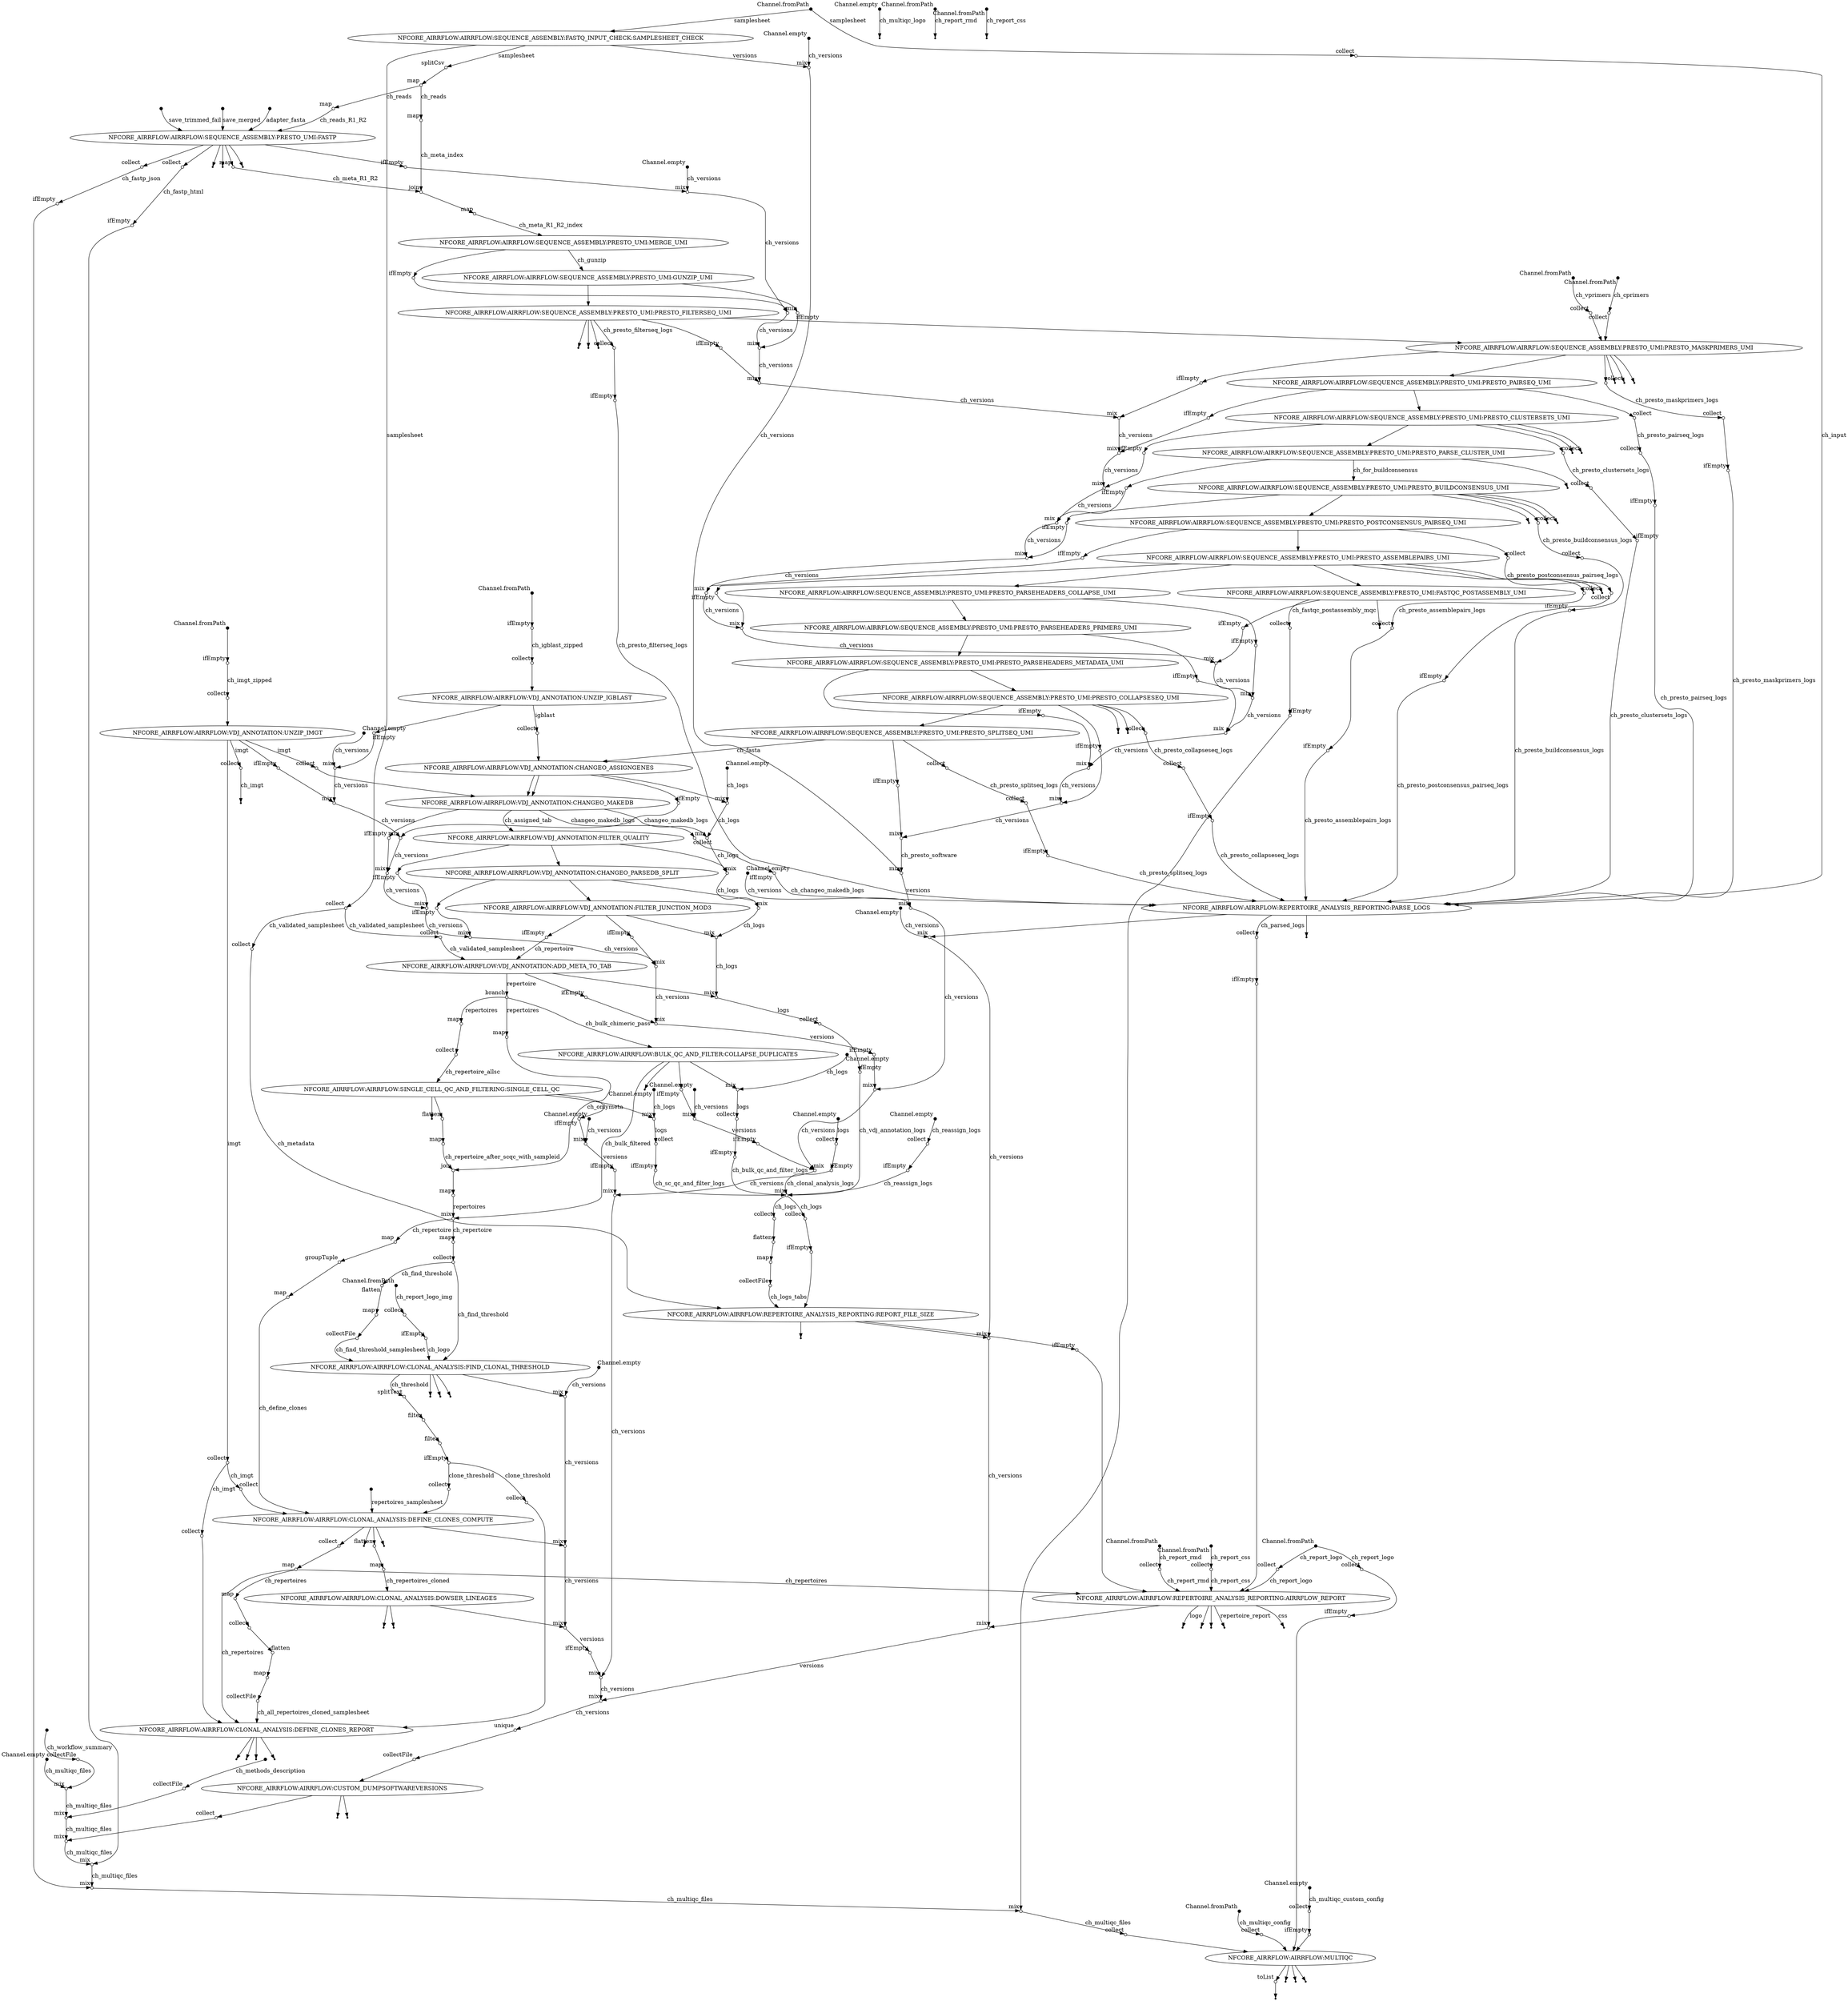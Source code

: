digraph "airrflow_dag" {
v0 [shape=point,label="",fixedsize=true,width=0.1,xlabel="Channel.fromPath"];
v18 [label="NFCORE_AIRRFLOW:AIRRFLOW:SEQUENCE_ASSEMBLY:FASTQ_INPUT_CHECK:SAMPLESHEET_CHECK"];
v0 -> v18 [label="samplesheet"];

v1 [shape=point,label="",fixedsize=true,width=0.1,xlabel="Channel.fromPath"];
v323 [shape=circle,label="",fixedsize=true,width=0.1,xlabel="collect"];
v1 -> v323 [label="ch_multiqc_config"];

v2 [shape=point,label="",fixedsize=true,width=0.1,xlabel="Channel.empty"];
v324 [shape=circle,label="",fixedsize=true,width=0.1,xlabel="collect"];
v2 -> v324 [label="ch_multiqc_custom_config"];

v3 [shape=point,label="",fixedsize=true,width=0.1,xlabel="Channel.empty"];
v4 [shape=point];
v3 -> v4 [label="ch_multiqc_logo"];

v5 [shape=point,label="",fixedsize=true,width=0.1,xlabel="Channel.fromPath"];
v272 [shape=circle,label="",fixedsize=true,width=0.1,xlabel="collect"];
v5 -> v272 [label="ch_report_rmd"];

v6 [shape=point,label="",fixedsize=true,width=0.1,xlabel="Channel.fromPath"];
v273 [shape=circle,label="",fixedsize=true,width=0.1,xlabel="collect"];
v6 -> v273 [label="ch_report_css"];

v7 [shape=point,label="",fixedsize=true,width=0.1,xlabel="Channel.fromPath"];
v274 [shape=circle,label="",fixedsize=true,width=0.1,xlabel="collect"];
v7 -> v274 [label="ch_report_logo"];

v8 [shape=point,label="",fixedsize=true,width=0.1,xlabel="Channel.fromPath"];
v191 [shape=circle,label="",fixedsize=true,width=0.1,xlabel="collect"];
v8 -> v191 [label="ch_report_logo_img"];

v9 [shape=point,label="",fixedsize=true,width=0.1,xlabel="Channel.fromPath"];
v10 [shape=point];
v9 -> v10 [label="ch_report_rmd"];

v11 [shape=point,label="",fixedsize=true,width=0.1,xlabel="Channel.fromPath"];
v12 [shape=point];
v11 -> v12 [label="ch_report_css"];

v13 [shape=point,label="",fixedsize=true,width=0.1,xlabel="Channel.empty"];
v115 [shape=circle,label="",fixedsize=true,width=0.1,xlabel="mix"];
v13 -> v115 [label="ch_versions"];

v14 [shape=point,label="",fixedsize=true,width=0.1,xlabel="Channel.empty"];
v259 [shape=circle,label="",fixedsize=true,width=0.1,xlabel="collect"];
v14 -> v259 [label="ch_reassign_logs"];

v15 [shape=point,label="",fixedsize=true,width=0.1,xlabel="Channel.fromPath"];
v50 [shape=circle,label="",fixedsize=true,width=0.1,xlabel="collect"];
v15 -> v50 [label="ch_vprimers"];

v16 [shape=point,label="",fixedsize=true,width=0.1,xlabel="Channel.fromPath"];
v49 [shape=circle,label="",fixedsize=true,width=0.1,xlabel="collect"];
v16 -> v49 [label="ch_cprimers"];

v17 [shape=point,label="",fixedsize=true,width=0.1,xlabel="Channel.empty"];
v21 [shape=circle,label="",fixedsize=true,width=0.1,xlabel="mix"];
v17 -> v21 [label="ch_versions"];

v18 [label="NFCORE_AIRRFLOW:AIRRFLOW:SEQUENCE_ASSEMBLY:FASTQ_INPUT_CHECK:SAMPLESHEET_CHECK"];
v19 [shape=circle,label="",fixedsize=true,width=0.1,xlabel="splitCsv"];
v18 -> v19 [label="samplesheet"];

v18 [label="NFCORE_AIRRFLOW:AIRRFLOW:SEQUENCE_ASSEMBLY:FASTQ_INPUT_CHECK:SAMPLESHEET_CHECK"];
v21 [shape=circle,label="",fixedsize=true,width=0.1,xlabel="mix"];
v18 -> v21 [label="versions"];

v19 [shape=circle,label="",fixedsize=true,width=0.1,xlabel="splitCsv"];
v20 [shape=circle,label="",fixedsize=true,width=0.1,xlabel="map"];
v19 -> v20;

v20 [shape=circle,label="",fixedsize=true,width=0.1,xlabel="map"];
v23 [shape=circle,label="",fixedsize=true,width=0.1,xlabel="map"];
v20 -> v23 [label="ch_reads"];

v21 [shape=circle,label="",fixedsize=true,width=0.1,xlabel="mix"];
v114 [shape=circle,label="",fixedsize=true,width=0.1,xlabel="mix"];
v21 -> v114 [label="ch_versions"];

v22 [shape=point,label="",fixedsize=true,width=0.1,xlabel="Channel.empty"];
v32 [shape=circle,label="",fixedsize=true,width=0.1,xlabel="mix"];
v22 -> v32 [label="ch_versions"];

v23 [shape=circle,label="",fixedsize=true,width=0.1,xlabel="map"];
v27 [label="NFCORE_AIRRFLOW:AIRRFLOW:SEQUENCE_ASSEMBLY:PRESTO_UMI:FASTP"];
v23 -> v27 [label="ch_reads_R1_R2"];

v24 [shape=point,label="",fixedsize=true,width=0.1];
v27 [label="NFCORE_AIRRFLOW:AIRRFLOW:SEQUENCE_ASSEMBLY:PRESTO_UMI:FASTP"];
v24 -> v27 [label="adapter_fasta"];

v25 [shape=point,label="",fixedsize=true,width=0.1];
v27 [label="NFCORE_AIRRFLOW:AIRRFLOW:SEQUENCE_ASSEMBLY:PRESTO_UMI:FASTP"];
v25 -> v27 [label="save_trimmed_fail"];

v26 [shape=point,label="",fixedsize=true,width=0.1];
v27 [label="NFCORE_AIRRFLOW:AIRRFLOW:SEQUENCE_ASSEMBLY:PRESTO_UMI:FASTP"];
v26 -> v27 [label="save_merged"];

v27 [label="NFCORE_AIRRFLOW:AIRRFLOW:SEQUENCE_ASSEMBLY:PRESTO_UMI:FASTP"];
v33 [shape=circle,label="",fixedsize=true,width=0.1,xlabel="map"];
v27 -> v33;

v27 [label="NFCORE_AIRRFLOW:AIRRFLOW:SEQUENCE_ASSEMBLY:PRESTO_UMI:FASTP"];
v105 [shape=circle,label="",fixedsize=true,width=0.1,xlabel="collect"];
v27 -> v105;

v27 [label="NFCORE_AIRRFLOW:AIRRFLOW:SEQUENCE_ASSEMBLY:PRESTO_UMI:FASTP"];
v106 [shape=circle,label="",fixedsize=true,width=0.1,xlabel="collect"];
v27 -> v106;

v27 [label="NFCORE_AIRRFLOW:AIRRFLOW:SEQUENCE_ASSEMBLY:PRESTO_UMI:FASTP"];
v30 [shape=point];
v27 -> v30;

v27 [label="NFCORE_AIRRFLOW:AIRRFLOW:SEQUENCE_ASSEMBLY:PRESTO_UMI:FASTP"];
v31 [shape=circle,label="",fixedsize=true,width=0.1,xlabel="ifEmpty"];
v27 -> v31;

v27 [label="NFCORE_AIRRFLOW:AIRRFLOW:SEQUENCE_ASSEMBLY:PRESTO_UMI:FASTP"];
v29 [shape=point];
v27 -> v29;

v27 [label="NFCORE_AIRRFLOW:AIRRFLOW:SEQUENCE_ASSEMBLY:PRESTO_UMI:FASTP"];
v28 [shape=point];
v27 -> v28;

v31 [shape=circle,label="",fixedsize=true,width=0.1,xlabel="ifEmpty"];
v32 [shape=circle,label="",fixedsize=true,width=0.1,xlabel="mix"];
v31 -> v32;

v32 [shape=circle,label="",fixedsize=true,width=0.1,xlabel="mix"];
v39 [shape=circle,label="",fixedsize=true,width=0.1,xlabel="mix"];
v32 -> v39 [label="ch_versions"];

v33 [shape=circle,label="",fixedsize=true,width=0.1,xlabel="map"];
v35 [shape=circle,label="",fixedsize=true,width=0.1,xlabel="join"];
v33 -> v35 [label="ch_meta_R1_R2"];

v20 [shape=circle,label="",fixedsize=true,width=0.1,xlabel="map"];
v34 [shape=circle,label="",fixedsize=true,width=0.1,xlabel="map"];
v20 -> v34 [label="ch_reads"];

v34 [shape=circle,label="",fixedsize=true,width=0.1,xlabel="map"];
v35 [shape=circle,label="",fixedsize=true,width=0.1,xlabel="join"];
v34 -> v35 [label="ch_meta_index"];

v35 [shape=circle,label="",fixedsize=true,width=0.1,xlabel="join"];
v36 [shape=circle,label="",fixedsize=true,width=0.1,xlabel="map"];
v35 -> v36;

v36 [shape=circle,label="",fixedsize=true,width=0.1,xlabel="map"];
v37 [label="NFCORE_AIRRFLOW:AIRRFLOW:SEQUENCE_ASSEMBLY:PRESTO_UMI:MERGE_UMI"];
v36 -> v37 [label="ch_meta_R1_R2_index"];

v37 [label="NFCORE_AIRRFLOW:AIRRFLOW:SEQUENCE_ASSEMBLY:PRESTO_UMI:MERGE_UMI"];
v40 [label="NFCORE_AIRRFLOW:AIRRFLOW:SEQUENCE_ASSEMBLY:PRESTO_UMI:GUNZIP_UMI"];
v37 -> v40 [label="ch_gunzip"];

v37 [label="NFCORE_AIRRFLOW:AIRRFLOW:SEQUENCE_ASSEMBLY:PRESTO_UMI:MERGE_UMI"];
v38 [shape=circle,label="",fixedsize=true,width=0.1,xlabel="ifEmpty"];
v37 -> v38;

v38 [shape=circle,label="",fixedsize=true,width=0.1,xlabel="ifEmpty"];
v39 [shape=circle,label="",fixedsize=true,width=0.1,xlabel="mix"];
v38 -> v39;

v39 [shape=circle,label="",fixedsize=true,width=0.1,xlabel="mix"];
v42 [shape=circle,label="",fixedsize=true,width=0.1,xlabel="mix"];
v39 -> v42 [label="ch_versions"];

v40 [label="NFCORE_AIRRFLOW:AIRRFLOW:SEQUENCE_ASSEMBLY:PRESTO_UMI:GUNZIP_UMI"];
v43 [label="NFCORE_AIRRFLOW:AIRRFLOW:SEQUENCE_ASSEMBLY:PRESTO_UMI:PRESTO_FILTERSEQ_UMI"];
v40 -> v43;

v40 [label="NFCORE_AIRRFLOW:AIRRFLOW:SEQUENCE_ASSEMBLY:PRESTO_UMI:GUNZIP_UMI"];
v41 [shape=circle,label="",fixedsize=true,width=0.1,xlabel="ifEmpty"];
v40 -> v41;

v41 [shape=circle,label="",fixedsize=true,width=0.1,xlabel="ifEmpty"];
v42 [shape=circle,label="",fixedsize=true,width=0.1,xlabel="mix"];
v41 -> v42;

v42 [shape=circle,label="",fixedsize=true,width=0.1,xlabel="mix"];
v48 [shape=circle,label="",fixedsize=true,width=0.1,xlabel="mix"];
v42 -> v48 [label="ch_versions"];

v43 [label="NFCORE_AIRRFLOW:AIRRFLOW:SEQUENCE_ASSEMBLY:PRESTO_UMI:PRESTO_FILTERSEQ_UMI"];
v51 [label="NFCORE_AIRRFLOW:AIRRFLOW:SEQUENCE_ASSEMBLY:PRESTO_UMI:PRESTO_MASKPRIMERS_UMI"];
v43 -> v51;

v43 [label="NFCORE_AIRRFLOW:AIRRFLOW:SEQUENCE_ASSEMBLY:PRESTO_UMI:PRESTO_FILTERSEQ_UMI"];
v241 [shape=circle,label="",fixedsize=true,width=0.1,xlabel="collect"];
v43 -> v241 [label="ch_presto_filterseq_logs"];

v43 [label="NFCORE_AIRRFLOW:AIRRFLOW:SEQUENCE_ASSEMBLY:PRESTO_UMI:PRESTO_FILTERSEQ_UMI"];
v47 [shape=circle,label="",fixedsize=true,width=0.1,xlabel="ifEmpty"];
v43 -> v47;

v43 [label="NFCORE_AIRRFLOW:AIRRFLOW:SEQUENCE_ASSEMBLY:PRESTO_UMI:PRESTO_FILTERSEQ_UMI"];
v46 [shape=point];
v43 -> v46;

v43 [label="NFCORE_AIRRFLOW:AIRRFLOW:SEQUENCE_ASSEMBLY:PRESTO_UMI:PRESTO_FILTERSEQ_UMI"];
v45 [shape=point];
v43 -> v45;

v43 [label="NFCORE_AIRRFLOW:AIRRFLOW:SEQUENCE_ASSEMBLY:PRESTO_UMI:PRESTO_FILTERSEQ_UMI"];
v44 [shape=point];
v43 -> v44;

v47 [shape=circle,label="",fixedsize=true,width=0.1,xlabel="ifEmpty"];
v48 [shape=circle,label="",fixedsize=true,width=0.1,xlabel="mix"];
v47 -> v48;

v48 [shape=circle,label="",fixedsize=true,width=0.1,xlabel="mix"];
v56 [shape=circle,label="",fixedsize=true,width=0.1,xlabel="mix"];
v48 -> v56 [label="ch_versions"];

v49 [shape=circle,label="",fixedsize=true,width=0.1,xlabel="collect"];
v51 [label="NFCORE_AIRRFLOW:AIRRFLOW:SEQUENCE_ASSEMBLY:PRESTO_UMI:PRESTO_MASKPRIMERS_UMI"];
v49 -> v51;

v50 [shape=circle,label="",fixedsize=true,width=0.1,xlabel="collect"];
v51 [label="NFCORE_AIRRFLOW:AIRRFLOW:SEQUENCE_ASSEMBLY:PRESTO_UMI:PRESTO_MASKPRIMERS_UMI"];
v50 -> v51;

v51 [label="NFCORE_AIRRFLOW:AIRRFLOW:SEQUENCE_ASSEMBLY:PRESTO_UMI:PRESTO_MASKPRIMERS_UMI"];
v57 [label="NFCORE_AIRRFLOW:AIRRFLOW:SEQUENCE_ASSEMBLY:PRESTO_UMI:PRESTO_PAIRSEQ_UMI"];
v51 -> v57;

v51 [label="NFCORE_AIRRFLOW:AIRRFLOW:SEQUENCE_ASSEMBLY:PRESTO_UMI:PRESTO_MASKPRIMERS_UMI"];
v107 [shape=circle,label="",fixedsize=true,width=0.1,xlabel="collect"];
v51 -> v107;

v51 [label="NFCORE_AIRRFLOW:AIRRFLOW:SEQUENCE_ASSEMBLY:PRESTO_UMI:PRESTO_MASKPRIMERS_UMI"];
v54 [shape=point];
v51 -> v54;

v51 [label="NFCORE_AIRRFLOW:AIRRFLOW:SEQUENCE_ASSEMBLY:PRESTO_UMI:PRESTO_MASKPRIMERS_UMI"];
v53 [shape=point];
v51 -> v53;

v51 [label="NFCORE_AIRRFLOW:AIRRFLOW:SEQUENCE_ASSEMBLY:PRESTO_UMI:PRESTO_MASKPRIMERS_UMI"];
v52 [shape=point];
v51 -> v52;

v51 [label="NFCORE_AIRRFLOW:AIRRFLOW:SEQUENCE_ASSEMBLY:PRESTO_UMI:PRESTO_MASKPRIMERS_UMI"];
v55 [shape=circle,label="",fixedsize=true,width=0.1,xlabel="ifEmpty"];
v51 -> v55;

v55 [shape=circle,label="",fixedsize=true,width=0.1,xlabel="ifEmpty"];
v56 [shape=circle,label="",fixedsize=true,width=0.1,xlabel="mix"];
v55 -> v56;

v56 [shape=circle,label="",fixedsize=true,width=0.1,xlabel="mix"];
v59 [shape=circle,label="",fixedsize=true,width=0.1,xlabel="mix"];
v56 -> v59 [label="ch_versions"];

v57 [label="NFCORE_AIRRFLOW:AIRRFLOW:SEQUENCE_ASSEMBLY:PRESTO_UMI:PRESTO_PAIRSEQ_UMI"];
v60 [label="NFCORE_AIRRFLOW:AIRRFLOW:SEQUENCE_ASSEMBLY:PRESTO_UMI:PRESTO_CLUSTERSETS_UMI"];
v57 -> v60;

v57 [label="NFCORE_AIRRFLOW:AIRRFLOW:SEQUENCE_ASSEMBLY:PRESTO_UMI:PRESTO_PAIRSEQ_UMI"];
v108 [shape=circle,label="",fixedsize=true,width=0.1,xlabel="collect"];
v57 -> v108;

v57 [label="NFCORE_AIRRFLOW:AIRRFLOW:SEQUENCE_ASSEMBLY:PRESTO_UMI:PRESTO_PAIRSEQ_UMI"];
v58 [shape=circle,label="",fixedsize=true,width=0.1,xlabel="ifEmpty"];
v57 -> v58;

v58 [shape=circle,label="",fixedsize=true,width=0.1,xlabel="ifEmpty"];
v59 [shape=circle,label="",fixedsize=true,width=0.1,xlabel="mix"];
v58 -> v59;

v59 [shape=circle,label="",fixedsize=true,width=0.1,xlabel="mix"];
v64 [shape=circle,label="",fixedsize=true,width=0.1,xlabel="mix"];
v59 -> v64 [label="ch_versions"];

v60 [label="NFCORE_AIRRFLOW:AIRRFLOW:SEQUENCE_ASSEMBLY:PRESTO_UMI:PRESTO_CLUSTERSETS_UMI"];
v65 [label="NFCORE_AIRRFLOW:AIRRFLOW:SEQUENCE_ASSEMBLY:PRESTO_UMI:PRESTO_PARSE_CLUSTER_UMI"];
v60 -> v65;

v60 [label="NFCORE_AIRRFLOW:AIRRFLOW:SEQUENCE_ASSEMBLY:PRESTO_UMI:PRESTO_CLUSTERSETS_UMI"];
v69 [shape=circle,label="",fixedsize=true,width=0.1,xlabel="collect"];
v60 -> v69;

v60 [label="NFCORE_AIRRFLOW:AIRRFLOW:SEQUENCE_ASSEMBLY:PRESTO_UMI:PRESTO_CLUSTERSETS_UMI"];
v62 [shape=point];
v60 -> v62;

v60 [label="NFCORE_AIRRFLOW:AIRRFLOW:SEQUENCE_ASSEMBLY:PRESTO_UMI:PRESTO_CLUSTERSETS_UMI"];
v61 [shape=point];
v60 -> v61;

v60 [label="NFCORE_AIRRFLOW:AIRRFLOW:SEQUENCE_ASSEMBLY:PRESTO_UMI:PRESTO_CLUSTERSETS_UMI"];
v63 [shape=circle,label="",fixedsize=true,width=0.1,xlabel="ifEmpty"];
v60 -> v63;

v63 [shape=circle,label="",fixedsize=true,width=0.1,xlabel="ifEmpty"];
v64 [shape=circle,label="",fixedsize=true,width=0.1,xlabel="mix"];
v63 -> v64;

v64 [shape=circle,label="",fixedsize=true,width=0.1,xlabel="mix"];
v68 [shape=circle,label="",fixedsize=true,width=0.1,xlabel="mix"];
v64 -> v68 [label="ch_versions"];

v65 [label="NFCORE_AIRRFLOW:AIRRFLOW:SEQUENCE_ASSEMBLY:PRESTO_UMI:PRESTO_PARSE_CLUSTER_UMI"];
v70 [label="NFCORE_AIRRFLOW:AIRRFLOW:SEQUENCE_ASSEMBLY:PRESTO_UMI:PRESTO_BUILDCONSENSUS_UMI"];
v65 -> v70 [label="ch_for_buildconsensus"];

v65 [label="NFCORE_AIRRFLOW:AIRRFLOW:SEQUENCE_ASSEMBLY:PRESTO_UMI:PRESTO_PARSE_CLUSTER_UMI"];
v66 [shape=point];
v65 -> v66;

v65 [label="NFCORE_AIRRFLOW:AIRRFLOW:SEQUENCE_ASSEMBLY:PRESTO_UMI:PRESTO_PARSE_CLUSTER_UMI"];
v67 [shape=circle,label="",fixedsize=true,width=0.1,xlabel="ifEmpty"];
v65 -> v67;

v67 [shape=circle,label="",fixedsize=true,width=0.1,xlabel="ifEmpty"];
v68 [shape=circle,label="",fixedsize=true,width=0.1,xlabel="mix"];
v67 -> v68;

v68 [shape=circle,label="",fixedsize=true,width=0.1,xlabel="mix"];
v75 [shape=circle,label="",fixedsize=true,width=0.1,xlabel="mix"];
v68 -> v75 [label="ch_versions"];

v69 [shape=circle,label="",fixedsize=true,width=0.1,xlabel="collect"];
v247 [shape=circle,label="",fixedsize=true,width=0.1,xlabel="collect"];
v69 -> v247 [label="ch_presto_clustersets_logs"];

v70 [label="NFCORE_AIRRFLOW:AIRRFLOW:SEQUENCE_ASSEMBLY:PRESTO_UMI:PRESTO_BUILDCONSENSUS_UMI"];
v76 [label="NFCORE_AIRRFLOW:AIRRFLOW:SEQUENCE_ASSEMBLY:PRESTO_UMI:PRESTO_POSTCONSENSUS_PAIRSEQ_UMI"];
v70 -> v76;

v70 [label="NFCORE_AIRRFLOW:AIRRFLOW:SEQUENCE_ASSEMBLY:PRESTO_UMI:PRESTO_BUILDCONSENSUS_UMI"];
v109 [shape=circle,label="",fixedsize=true,width=0.1,xlabel="collect"];
v70 -> v109;

v70 [label="NFCORE_AIRRFLOW:AIRRFLOW:SEQUENCE_ASSEMBLY:PRESTO_UMI:PRESTO_BUILDCONSENSUS_UMI"];
v73 [shape=point];
v70 -> v73;

v70 [label="NFCORE_AIRRFLOW:AIRRFLOW:SEQUENCE_ASSEMBLY:PRESTO_UMI:PRESTO_BUILDCONSENSUS_UMI"];
v72 [shape=point];
v70 -> v72;

v70 [label="NFCORE_AIRRFLOW:AIRRFLOW:SEQUENCE_ASSEMBLY:PRESTO_UMI:PRESTO_BUILDCONSENSUS_UMI"];
v71 [shape=point];
v70 -> v71;

v70 [label="NFCORE_AIRRFLOW:AIRRFLOW:SEQUENCE_ASSEMBLY:PRESTO_UMI:PRESTO_BUILDCONSENSUS_UMI"];
v74 [shape=circle,label="",fixedsize=true,width=0.1,xlabel="ifEmpty"];
v70 -> v74;

v74 [shape=circle,label="",fixedsize=true,width=0.1,xlabel="ifEmpty"];
v75 [shape=circle,label="",fixedsize=true,width=0.1,xlabel="mix"];
v74 -> v75;

v75 [shape=circle,label="",fixedsize=true,width=0.1,xlabel="mix"];
v78 [shape=circle,label="",fixedsize=true,width=0.1,xlabel="mix"];
v75 -> v78 [label="ch_versions"];

v76 [label="NFCORE_AIRRFLOW:AIRRFLOW:SEQUENCE_ASSEMBLY:PRESTO_UMI:PRESTO_POSTCONSENSUS_PAIRSEQ_UMI"];
v79 [label="NFCORE_AIRRFLOW:AIRRFLOW:SEQUENCE_ASSEMBLY:PRESTO_UMI:PRESTO_ASSEMBLEPAIRS_UMI"];
v76 -> v79;

v76 [label="NFCORE_AIRRFLOW:AIRRFLOW:SEQUENCE_ASSEMBLY:PRESTO_UMI:PRESTO_POSTCONSENSUS_PAIRSEQ_UMI"];
v110 [shape=circle,label="",fixedsize=true,width=0.1,xlabel="collect"];
v76 -> v110;

v76 [label="NFCORE_AIRRFLOW:AIRRFLOW:SEQUENCE_ASSEMBLY:PRESTO_UMI:PRESTO_POSTCONSENSUS_PAIRSEQ_UMI"];
v77 [shape=circle,label="",fixedsize=true,width=0.1,xlabel="ifEmpty"];
v76 -> v77;

v77 [shape=circle,label="",fixedsize=true,width=0.1,xlabel="ifEmpty"];
v78 [shape=circle,label="",fixedsize=true,width=0.1,xlabel="mix"];
v77 -> v78;

v78 [shape=circle,label="",fixedsize=true,width=0.1,xlabel="mix"];
v83 [shape=circle,label="",fixedsize=true,width=0.1,xlabel="mix"];
v78 -> v83 [label="ch_versions"];

v79 [label="NFCORE_AIRRFLOW:AIRRFLOW:SEQUENCE_ASSEMBLY:PRESTO_UMI:PRESTO_ASSEMBLEPAIRS_UMI"];
v84 [label="NFCORE_AIRRFLOW:AIRRFLOW:SEQUENCE_ASSEMBLY:PRESTO_UMI:FASTQC_POSTASSEMBLY_UMI"];
v79 -> v84;

v79 [label="NFCORE_AIRRFLOW:AIRRFLOW:SEQUENCE_ASSEMBLY:PRESTO_UMI:PRESTO_ASSEMBLEPAIRS_UMI"];
v111 [shape=circle,label="",fixedsize=true,width=0.1,xlabel="collect"];
v79 -> v111;

v79 [label="NFCORE_AIRRFLOW:AIRRFLOW:SEQUENCE_ASSEMBLY:PRESTO_UMI:PRESTO_ASSEMBLEPAIRS_UMI"];
v81 [shape=point];
v79 -> v81;

v79 [label="NFCORE_AIRRFLOW:AIRRFLOW:SEQUENCE_ASSEMBLY:PRESTO_UMI:PRESTO_ASSEMBLEPAIRS_UMI"];
v80 [shape=point];
v79 -> v80;

v79 [label="NFCORE_AIRRFLOW:AIRRFLOW:SEQUENCE_ASSEMBLY:PRESTO_UMI:PRESTO_ASSEMBLEPAIRS_UMI"];
v82 [shape=circle,label="",fixedsize=true,width=0.1,xlabel="ifEmpty"];
v79 -> v82;

v82 [shape=circle,label="",fixedsize=true,width=0.1,xlabel="ifEmpty"];
v83 [shape=circle,label="",fixedsize=true,width=0.1,xlabel="mix"];
v82 -> v83;

v83 [shape=circle,label="",fixedsize=true,width=0.1,xlabel="mix"];
v87 [shape=circle,label="",fixedsize=true,width=0.1,xlabel="mix"];
v83 -> v87 [label="ch_versions"];

v84 [label="NFCORE_AIRRFLOW:AIRRFLOW:SEQUENCE_ASSEMBLY:PRESTO_UMI:FASTQC_POSTASSEMBLY_UMI"];
v85 [shape=point];
v84 -> v85;

v84 [label="NFCORE_AIRRFLOW:AIRRFLOW:SEQUENCE_ASSEMBLY:PRESTO_UMI:FASTQC_POSTASSEMBLY_UMI"];
v319 [shape=circle,label="",fixedsize=true,width=0.1,xlabel="collect"];
v84 -> v319 [label="ch_fastqc_postassembly_mqc"];

v84 [label="NFCORE_AIRRFLOW:AIRRFLOW:SEQUENCE_ASSEMBLY:PRESTO_UMI:FASTQC_POSTASSEMBLY_UMI"];
v86 [shape=circle,label="",fixedsize=true,width=0.1,xlabel="ifEmpty"];
v84 -> v86;

v86 [shape=circle,label="",fixedsize=true,width=0.1,xlabel="ifEmpty"];
v87 [shape=circle,label="",fixedsize=true,width=0.1,xlabel="mix"];
v86 -> v87;

v87 [shape=circle,label="",fixedsize=true,width=0.1,xlabel="mix"];
v90 [shape=circle,label="",fixedsize=true,width=0.1,xlabel="mix"];
v87 -> v90 [label="ch_versions"];

v79 [label="NFCORE_AIRRFLOW:AIRRFLOW:SEQUENCE_ASSEMBLY:PRESTO_UMI:PRESTO_ASSEMBLEPAIRS_UMI"];
v88 [label="NFCORE_AIRRFLOW:AIRRFLOW:SEQUENCE_ASSEMBLY:PRESTO_UMI:PRESTO_PARSEHEADERS_COLLAPSE_UMI"];
v79 -> v88;

v88 [label="NFCORE_AIRRFLOW:AIRRFLOW:SEQUENCE_ASSEMBLY:PRESTO_UMI:PRESTO_PARSEHEADERS_COLLAPSE_UMI"];
v91 [label="NFCORE_AIRRFLOW:AIRRFLOW:SEQUENCE_ASSEMBLY:PRESTO_UMI:PRESTO_PARSEHEADERS_PRIMERS_UMI"];
v88 -> v91;

v88 [label="NFCORE_AIRRFLOW:AIRRFLOW:SEQUENCE_ASSEMBLY:PRESTO_UMI:PRESTO_PARSEHEADERS_COLLAPSE_UMI"];
v89 [shape=circle,label="",fixedsize=true,width=0.1,xlabel="ifEmpty"];
v88 -> v89;

v89 [shape=circle,label="",fixedsize=true,width=0.1,xlabel="ifEmpty"];
v90 [shape=circle,label="",fixedsize=true,width=0.1,xlabel="mix"];
v89 -> v90;

v90 [shape=circle,label="",fixedsize=true,width=0.1,xlabel="mix"];
v93 [shape=circle,label="",fixedsize=true,width=0.1,xlabel="mix"];
v90 -> v93 [label="ch_versions"];

v91 [label="NFCORE_AIRRFLOW:AIRRFLOW:SEQUENCE_ASSEMBLY:PRESTO_UMI:PRESTO_PARSEHEADERS_PRIMERS_UMI"];
v94 [label="NFCORE_AIRRFLOW:AIRRFLOW:SEQUENCE_ASSEMBLY:PRESTO_UMI:PRESTO_PARSEHEADERS_METADATA_UMI"];
v91 -> v94;

v91 [label="NFCORE_AIRRFLOW:AIRRFLOW:SEQUENCE_ASSEMBLY:PRESTO_UMI:PRESTO_PARSEHEADERS_PRIMERS_UMI"];
v92 [shape=circle,label="",fixedsize=true,width=0.1,xlabel="ifEmpty"];
v91 -> v92;

v92 [shape=circle,label="",fixedsize=true,width=0.1,xlabel="ifEmpty"];
v93 [shape=circle,label="",fixedsize=true,width=0.1,xlabel="mix"];
v92 -> v93;

v93 [shape=circle,label="",fixedsize=true,width=0.1,xlabel="mix"];
v96 [shape=circle,label="",fixedsize=true,width=0.1,xlabel="mix"];
v93 -> v96 [label="ch_versions"];

v94 [label="NFCORE_AIRRFLOW:AIRRFLOW:SEQUENCE_ASSEMBLY:PRESTO_UMI:PRESTO_PARSEHEADERS_METADATA_UMI"];
v97 [label="NFCORE_AIRRFLOW:AIRRFLOW:SEQUENCE_ASSEMBLY:PRESTO_UMI:PRESTO_COLLAPSESEQ_UMI"];
v94 -> v97;

v94 [label="NFCORE_AIRRFLOW:AIRRFLOW:SEQUENCE_ASSEMBLY:PRESTO_UMI:PRESTO_PARSEHEADERS_METADATA_UMI"];
v95 [shape=circle,label="",fixedsize=true,width=0.1,xlabel="ifEmpty"];
v94 -> v95;

v95 [shape=circle,label="",fixedsize=true,width=0.1,xlabel="ifEmpty"];
v96 [shape=circle,label="",fixedsize=true,width=0.1,xlabel="mix"];
v95 -> v96;

v96 [shape=circle,label="",fixedsize=true,width=0.1,xlabel="mix"];
v101 [shape=circle,label="",fixedsize=true,width=0.1,xlabel="mix"];
v96 -> v101 [label="ch_versions"];

v97 [label="NFCORE_AIRRFLOW:AIRRFLOW:SEQUENCE_ASSEMBLY:PRESTO_UMI:PRESTO_COLLAPSESEQ_UMI"];
v102 [label="NFCORE_AIRRFLOW:AIRRFLOW:SEQUENCE_ASSEMBLY:PRESTO_UMI:PRESTO_SPLITSEQ_UMI"];
v97 -> v102;

v97 [label="NFCORE_AIRRFLOW:AIRRFLOW:SEQUENCE_ASSEMBLY:PRESTO_UMI:PRESTO_COLLAPSESEQ_UMI"];
v112 [shape=circle,label="",fixedsize=true,width=0.1,xlabel="collect"];
v97 -> v112;

v97 [label="NFCORE_AIRRFLOW:AIRRFLOW:SEQUENCE_ASSEMBLY:PRESTO_UMI:PRESTO_COLLAPSESEQ_UMI"];
v99 [shape=point];
v97 -> v99;

v97 [label="NFCORE_AIRRFLOW:AIRRFLOW:SEQUENCE_ASSEMBLY:PRESTO_UMI:PRESTO_COLLAPSESEQ_UMI"];
v98 [shape=point];
v97 -> v98;

v97 [label="NFCORE_AIRRFLOW:AIRRFLOW:SEQUENCE_ASSEMBLY:PRESTO_UMI:PRESTO_COLLAPSESEQ_UMI"];
v100 [shape=circle,label="",fixedsize=true,width=0.1,xlabel="ifEmpty"];
v97 -> v100;

v100 [shape=circle,label="",fixedsize=true,width=0.1,xlabel="ifEmpty"];
v101 [shape=circle,label="",fixedsize=true,width=0.1,xlabel="mix"];
v100 -> v101;

v101 [shape=circle,label="",fixedsize=true,width=0.1,xlabel="mix"];
v104 [shape=circle,label="",fixedsize=true,width=0.1,xlabel="mix"];
v101 -> v104 [label="ch_versions"];

v102 [label="NFCORE_AIRRFLOW:AIRRFLOW:SEQUENCE_ASSEMBLY:PRESTO_UMI:PRESTO_SPLITSEQ_UMI"];
v133 [label="NFCORE_AIRRFLOW:AIRRFLOW:VDJ_ANNOTATION:CHANGEO_ASSIGNGENES"];
v102 -> v133 [label="ch_fasta"];

v102 [label="NFCORE_AIRRFLOW:AIRRFLOW:SEQUENCE_ASSEMBLY:PRESTO_UMI:PRESTO_SPLITSEQ_UMI"];
v113 [shape=circle,label="",fixedsize=true,width=0.1,xlabel="collect"];
v102 -> v113;

v102 [label="NFCORE_AIRRFLOW:AIRRFLOW:SEQUENCE_ASSEMBLY:PRESTO_UMI:PRESTO_SPLITSEQ_UMI"];
v103 [shape=circle,label="",fixedsize=true,width=0.1,xlabel="ifEmpty"];
v102 -> v103;

v103 [shape=circle,label="",fixedsize=true,width=0.1,xlabel="ifEmpty"];
v104 [shape=circle,label="",fixedsize=true,width=0.1,xlabel="mix"];
v103 -> v104;

v104 [shape=circle,label="",fixedsize=true,width=0.1,xlabel="mix"];
v114 [shape=circle,label="",fixedsize=true,width=0.1,xlabel="mix"];
v104 -> v114 [label="ch_presto_software"];

v105 [shape=circle,label="",fixedsize=true,width=0.1,xlabel="collect"];
v317 [shape=circle,label="",fixedsize=true,width=0.1,xlabel="ifEmpty"];
v105 -> v317 [label="ch_fastp_json"];

v106 [shape=circle,label="",fixedsize=true,width=0.1,xlabel="collect"];
v315 [shape=circle,label="",fixedsize=true,width=0.1,xlabel="ifEmpty"];
v106 -> v315 [label="ch_fastp_html"];

v107 [shape=circle,label="",fixedsize=true,width=0.1,xlabel="collect"];
v243 [shape=circle,label="",fixedsize=true,width=0.1,xlabel="collect"];
v107 -> v243 [label="ch_presto_maskprimers_logs"];

v108 [shape=circle,label="",fixedsize=true,width=0.1,xlabel="collect"];
v245 [shape=circle,label="",fixedsize=true,width=0.1,xlabel="collect"];
v108 -> v245 [label="ch_presto_pairseq_logs"];

v109 [shape=circle,label="",fixedsize=true,width=0.1,xlabel="collect"];
v249 [shape=circle,label="",fixedsize=true,width=0.1,xlabel="collect"];
v109 -> v249 [label="ch_presto_buildconsensus_logs"];

v110 [shape=circle,label="",fixedsize=true,width=0.1,xlabel="collect"];
v251 [shape=circle,label="",fixedsize=true,width=0.1,xlabel="collect"];
v110 -> v251 [label="ch_presto_postconsensus_pairseq_logs"];

v111 [shape=circle,label="",fixedsize=true,width=0.1,xlabel="collect"];
v253 [shape=circle,label="",fixedsize=true,width=0.1,xlabel="collect"];
v111 -> v253 [label="ch_presto_assemblepairs_logs"];

v112 [shape=circle,label="",fixedsize=true,width=0.1,xlabel="collect"];
v255 [shape=circle,label="",fixedsize=true,width=0.1,xlabel="collect"];
v112 -> v255 [label="ch_presto_collapseseq_logs"];

v113 [shape=circle,label="",fixedsize=true,width=0.1,xlabel="collect"];
v257 [shape=circle,label="",fixedsize=true,width=0.1,xlabel="collect"];
v113 -> v257 [label="ch_presto_splitseq_logs"];

v114 [shape=circle,label="",fixedsize=true,width=0.1,xlabel="mix"];
v115 [shape=circle,label="",fixedsize=true,width=0.1,xlabel="mix"];
v114 -> v115 [label="versions"];

v115 [shape=circle,label="",fixedsize=true,width=0.1,xlabel="mix"];
v160 [shape=circle,label="",fixedsize=true,width=0.1,xlabel="mix"];
v115 -> v160 [label="ch_versions"];

v18 [label="NFCORE_AIRRFLOW:AIRRFLOW:SEQUENCE_ASSEMBLY:FASTQ_INPUT_CHECK:SAMPLESHEET_CHECK"];
v116 [shape=circle,label="",fixedsize=true,width=0.1,xlabel="collect"];
v18 -> v116 [label="samplesheet"];

v116 [shape=circle,label="",fixedsize=true,width=0.1,xlabel="collect"];
v117 [shape=circle,label="",fixedsize=true,width=0.1,xlabel="collect"];
v116 -> v117 [label="ch_validated_samplesheet"];

v117 [shape=circle,label="",fixedsize=true,width=0.1,xlabel="collect"];
v155 [label="NFCORE_AIRRFLOW:AIRRFLOW:VDJ_ANNOTATION:ADD_META_TO_TAB"];
v117 -> v155 [label="ch_validated_samplesheet"];

v118 [shape=point,label="",fixedsize=true,width=0.1,xlabel="Channel.empty"];
v125 [shape=circle,label="",fixedsize=true,width=0.1,xlabel="mix"];
v118 -> v125 [label="ch_versions"];

v119 [shape=point,label="",fixedsize=true,width=0.1,xlabel="Channel.empty"];
v134 [shape=circle,label="",fixedsize=true,width=0.1,xlabel="mix"];
v119 -> v134 [label="ch_logs"];

v120 [shape=point,label="",fixedsize=true,width=0.1,xlabel="Channel.fromPath"];
v121 [shape=circle,label="",fixedsize=true,width=0.1,xlabel="ifEmpty"];
v120 -> v121;

v121 [shape=circle,label="",fixedsize=true,width=0.1,xlabel="ifEmpty"];
v122 [shape=circle,label="",fixedsize=true,width=0.1,xlabel="collect"];
v121 -> v122 [label="ch_igblast_zipped"];

v122 [shape=circle,label="",fixedsize=true,width=0.1,xlabel="collect"];
v123 [label="NFCORE_AIRRFLOW:AIRRFLOW:VDJ_ANNOTATION:UNZIP_IGBLAST"];
v122 -> v123;

v123 [label="NFCORE_AIRRFLOW:AIRRFLOW:VDJ_ANNOTATION:UNZIP_IGBLAST"];
v132 [shape=circle,label="",fixedsize=true,width=0.1,xlabel="collect"];
v123 -> v132 [label="igblast"];

v123 [label="NFCORE_AIRRFLOW:AIRRFLOW:VDJ_ANNOTATION:UNZIP_IGBLAST"];
v124 [shape=circle,label="",fixedsize=true,width=0.1,xlabel="ifEmpty"];
v123 -> v124;

v124 [shape=circle,label="",fixedsize=true,width=0.1,xlabel="ifEmpty"];
v125 [shape=circle,label="",fixedsize=true,width=0.1,xlabel="mix"];
v124 -> v125;

v125 [shape=circle,label="",fixedsize=true,width=0.1,xlabel="mix"];
v131 [shape=circle,label="",fixedsize=true,width=0.1,xlabel="mix"];
v125 -> v131 [label="ch_versions"];

v126 [shape=point,label="",fixedsize=true,width=0.1,xlabel="Channel.fromPath"];
v127 [shape=circle,label="",fixedsize=true,width=0.1,xlabel="ifEmpty"];
v126 -> v127;

v127 [shape=circle,label="",fixedsize=true,width=0.1,xlabel="ifEmpty"];
v128 [shape=circle,label="",fixedsize=true,width=0.1,xlabel="collect"];
v127 -> v128 [label="ch_imgt_zipped"];

v128 [shape=circle,label="",fixedsize=true,width=0.1,xlabel="collect"];
v129 [label="NFCORE_AIRRFLOW:AIRRFLOW:VDJ_ANNOTATION:UNZIP_IMGT"];
v128 -> v129;

v129 [label="NFCORE_AIRRFLOW:AIRRFLOW:VDJ_ANNOTATION:UNZIP_IMGT"];
v137 [shape=circle,label="",fixedsize=true,width=0.1,xlabel="collect"];
v129 -> v137 [label="imgt"];

v129 [label="NFCORE_AIRRFLOW:AIRRFLOW:VDJ_ANNOTATION:UNZIP_IMGT"];
v130 [shape=circle,label="",fixedsize=true,width=0.1,xlabel="ifEmpty"];
v129 -> v130;

v130 [shape=circle,label="",fixedsize=true,width=0.1,xlabel="ifEmpty"];
v131 [shape=circle,label="",fixedsize=true,width=0.1,xlabel="mix"];
v130 -> v131;

v131 [shape=circle,label="",fixedsize=true,width=0.1,xlabel="mix"];
v136 [shape=circle,label="",fixedsize=true,width=0.1,xlabel="mix"];
v131 -> v136 [label="ch_versions"];

v132 [shape=circle,label="",fixedsize=true,width=0.1,xlabel="collect"];
v133 [label="NFCORE_AIRRFLOW:AIRRFLOW:VDJ_ANNOTATION:CHANGEO_ASSIGNGENES"];
v132 -> v133;

v133 [label="NFCORE_AIRRFLOW:AIRRFLOW:VDJ_ANNOTATION:CHANGEO_ASSIGNGENES"];
v138 [label="NFCORE_AIRRFLOW:AIRRFLOW:VDJ_ANNOTATION:CHANGEO_MAKEDB"];
v133 -> v138;

v133 [label="NFCORE_AIRRFLOW:AIRRFLOW:VDJ_ANNOTATION:CHANGEO_ASSIGNGENES"];
v138 [label="NFCORE_AIRRFLOW:AIRRFLOW:VDJ_ANNOTATION:CHANGEO_MAKEDB"];
v133 -> v138;

v133 [label="NFCORE_AIRRFLOW:AIRRFLOW:VDJ_ANNOTATION:CHANGEO_ASSIGNGENES"];
v135 [shape=circle,label="",fixedsize=true,width=0.1,xlabel="ifEmpty"];
v133 -> v135;

v133 [label="NFCORE_AIRRFLOW:AIRRFLOW:VDJ_ANNOTATION:CHANGEO_ASSIGNGENES"];
v134 [shape=circle,label="",fixedsize=true,width=0.1,xlabel="mix"];
v133 -> v134;

v134 [shape=circle,label="",fixedsize=true,width=0.1,xlabel="mix"];
v139 [shape=circle,label="",fixedsize=true,width=0.1,xlabel="mix"];
v134 -> v139 [label="ch_logs"];

v135 [shape=circle,label="",fixedsize=true,width=0.1,xlabel="ifEmpty"];
v136 [shape=circle,label="",fixedsize=true,width=0.1,xlabel="mix"];
v135 -> v136;

v136 [shape=circle,label="",fixedsize=true,width=0.1,xlabel="mix"];
v141 [shape=circle,label="",fixedsize=true,width=0.1,xlabel="mix"];
v136 -> v141 [label="ch_versions"];

v137 [shape=circle,label="",fixedsize=true,width=0.1,xlabel="collect"];
v138 [label="NFCORE_AIRRFLOW:AIRRFLOW:VDJ_ANNOTATION:CHANGEO_MAKEDB"];
v137 -> v138;

v138 [label="NFCORE_AIRRFLOW:AIRRFLOW:VDJ_ANNOTATION:CHANGEO_MAKEDB"];
v142 [label="NFCORE_AIRRFLOW:AIRRFLOW:VDJ_ANNOTATION:FILTER_QUALITY"];
v138 -> v142 [label="ch_assigned_tab"];

v138 [label="NFCORE_AIRRFLOW:AIRRFLOW:VDJ_ANNOTATION:CHANGEO_MAKEDB"];
v139 [shape=circle,label="",fixedsize=true,width=0.1,xlabel="mix"];
v138 -> v139 [label="changeo_makedb_logs"];

v138 [label="NFCORE_AIRRFLOW:AIRRFLOW:VDJ_ANNOTATION:CHANGEO_MAKEDB"];
v140 [shape=circle,label="",fixedsize=true,width=0.1,xlabel="ifEmpty"];
v138 -> v140;

v139 [shape=circle,label="",fixedsize=true,width=0.1,xlabel="mix"];
v143 [shape=circle,label="",fixedsize=true,width=0.1,xlabel="mix"];
v139 -> v143 [label="ch_logs"];

v140 [shape=circle,label="",fixedsize=true,width=0.1,xlabel="ifEmpty"];
v141 [shape=circle,label="",fixedsize=true,width=0.1,xlabel="mix"];
v140 -> v141;

v141 [shape=circle,label="",fixedsize=true,width=0.1,xlabel="mix"];
v145 [shape=circle,label="",fixedsize=true,width=0.1,xlabel="mix"];
v141 -> v145 [label="ch_versions"];

v142 [label="NFCORE_AIRRFLOW:AIRRFLOW:VDJ_ANNOTATION:FILTER_QUALITY"];
v146 [label="NFCORE_AIRRFLOW:AIRRFLOW:VDJ_ANNOTATION:CHANGEO_PARSEDB_SPLIT"];
v142 -> v146;

v142 [label="NFCORE_AIRRFLOW:AIRRFLOW:VDJ_ANNOTATION:FILTER_QUALITY"];
v143 [shape=circle,label="",fixedsize=true,width=0.1,xlabel="mix"];
v142 -> v143;

v142 [label="NFCORE_AIRRFLOW:AIRRFLOW:VDJ_ANNOTATION:FILTER_QUALITY"];
v144 [shape=circle,label="",fixedsize=true,width=0.1,xlabel="ifEmpty"];
v142 -> v144;

v143 [shape=circle,label="",fixedsize=true,width=0.1,xlabel="mix"];
v147 [shape=circle,label="",fixedsize=true,width=0.1,xlabel="mix"];
v143 -> v147 [label="ch_logs"];

v144 [shape=circle,label="",fixedsize=true,width=0.1,xlabel="ifEmpty"];
v145 [shape=circle,label="",fixedsize=true,width=0.1,xlabel="mix"];
v144 -> v145;

v145 [shape=circle,label="",fixedsize=true,width=0.1,xlabel="mix"];
v149 [shape=circle,label="",fixedsize=true,width=0.1,xlabel="mix"];
v145 -> v149 [label="ch_versions"];

v146 [label="NFCORE_AIRRFLOW:AIRRFLOW:VDJ_ANNOTATION:CHANGEO_PARSEDB_SPLIT"];
v150 [label="NFCORE_AIRRFLOW:AIRRFLOW:VDJ_ANNOTATION:FILTER_JUNCTION_MOD3"];
v146 -> v150;

v146 [label="NFCORE_AIRRFLOW:AIRRFLOW:VDJ_ANNOTATION:CHANGEO_PARSEDB_SPLIT"];
v147 [shape=circle,label="",fixedsize=true,width=0.1,xlabel="mix"];
v146 -> v147;

v146 [label="NFCORE_AIRRFLOW:AIRRFLOW:VDJ_ANNOTATION:CHANGEO_PARSEDB_SPLIT"];
v148 [shape=circle,label="",fixedsize=true,width=0.1,xlabel="ifEmpty"];
v146 -> v148;

v147 [shape=circle,label="",fixedsize=true,width=0.1,xlabel="mix"];
v151 [shape=circle,label="",fixedsize=true,width=0.1,xlabel="mix"];
v147 -> v151 [label="ch_logs"];

v148 [shape=circle,label="",fixedsize=true,width=0.1,xlabel="ifEmpty"];
v149 [shape=circle,label="",fixedsize=true,width=0.1,xlabel="mix"];
v148 -> v149;

v149 [shape=circle,label="",fixedsize=true,width=0.1,xlabel="mix"];
v153 [shape=circle,label="",fixedsize=true,width=0.1,xlabel="mix"];
v149 -> v153 [label="ch_versions"];

v150 [label="NFCORE_AIRRFLOW:AIRRFLOW:VDJ_ANNOTATION:FILTER_JUNCTION_MOD3"];
v154 [shape=circle,label="",fixedsize=true,width=0.1,xlabel="ifEmpty"];
v150 -> v154;

v150 [label="NFCORE_AIRRFLOW:AIRRFLOW:VDJ_ANNOTATION:FILTER_JUNCTION_MOD3"];
v151 [shape=circle,label="",fixedsize=true,width=0.1,xlabel="mix"];
v150 -> v151;

v150 [label="NFCORE_AIRRFLOW:AIRRFLOW:VDJ_ANNOTATION:FILTER_JUNCTION_MOD3"];
v152 [shape=circle,label="",fixedsize=true,width=0.1,xlabel="ifEmpty"];
v150 -> v152;

v151 [shape=circle,label="",fixedsize=true,width=0.1,xlabel="mix"];
v156 [shape=circle,label="",fixedsize=true,width=0.1,xlabel="mix"];
v151 -> v156 [label="ch_logs"];

v152 [shape=circle,label="",fixedsize=true,width=0.1,xlabel="ifEmpty"];
v153 [shape=circle,label="",fixedsize=true,width=0.1,xlabel="mix"];
v152 -> v153;

v153 [shape=circle,label="",fixedsize=true,width=0.1,xlabel="mix"];
v158 [shape=circle,label="",fixedsize=true,width=0.1,xlabel="mix"];
v153 -> v158 [label="ch_versions"];

v154 [shape=circle,label="",fixedsize=true,width=0.1,xlabel="ifEmpty"];
v155 [label="NFCORE_AIRRFLOW:AIRRFLOW:VDJ_ANNOTATION:ADD_META_TO_TAB"];
v154 -> v155 [label="ch_repertoire"];

v155 [label="NFCORE_AIRRFLOW:AIRRFLOW:VDJ_ANNOTATION:ADD_META_TO_TAB"];
v161 [shape=circle,label="",fixedsize=true,width=0.1,xlabel="branch"];
v155 -> v161 [label="repertoire"];

v155 [label="NFCORE_AIRRFLOW:AIRRFLOW:VDJ_ANNOTATION:ADD_META_TO_TAB"];
v156 [shape=circle,label="",fixedsize=true,width=0.1,xlabel="mix"];
v155 -> v156;

v155 [label="NFCORE_AIRRFLOW:AIRRFLOW:VDJ_ANNOTATION:ADD_META_TO_TAB"];
v157 [shape=circle,label="",fixedsize=true,width=0.1,xlabel="ifEmpty"];
v155 -> v157;

v156 [shape=circle,label="",fixedsize=true,width=0.1,xlabel="mix"];
v263 [shape=circle,label="",fixedsize=true,width=0.1,xlabel="collect"];
v156 -> v263 [label="logs"];

v157 [shape=circle,label="",fixedsize=true,width=0.1,xlabel="ifEmpty"];
v158 [shape=circle,label="",fixedsize=true,width=0.1,xlabel="mix"];
v157 -> v158;

v158 [shape=circle,label="",fixedsize=true,width=0.1,xlabel="mix"];
v159 [shape=circle,label="",fixedsize=true,width=0.1,xlabel="ifEmpty"];
v158 -> v159 [label="versions"];

v159 [shape=circle,label="",fixedsize=true,width=0.1,xlabel="ifEmpty"];
v160 [shape=circle,label="",fixedsize=true,width=0.1,xlabel="mix"];
v159 -> v160;

v160 [shape=circle,label="",fixedsize=true,width=0.1,xlabel="mix"];
v172 [shape=circle,label="",fixedsize=true,width=0.1,xlabel="mix"];
v160 -> v172 [label="ch_versions"];

v161 [shape=circle,label="",fixedsize=true,width=0.1,xlabel="branch"];
v166 [label="NFCORE_AIRRFLOW:AIRRFLOW:BULK_QC_AND_FILTER:COLLAPSE_DUPLICATES"];
v161 -> v166 [label="ch_bulk_chimeric_pass"];

v161 [shape=circle,label="",fixedsize=true,width=0.1,xlabel="branch"];
v175 [shape=circle,label="",fixedsize=true,width=0.1,xlabel="map"];
v161 -> v175 [label="repertoires"];

v129 [label="NFCORE_AIRRFLOW:AIRRFLOW:VDJ_ANNOTATION:UNZIP_IMGT"];
v162 [shape=circle,label="",fixedsize=true,width=0.1,xlabel="collect"];
v129 -> v162 [label="imgt"];

v162 [shape=circle,label="",fixedsize=true,width=0.1,xlabel="collect"];
v163 [shape=point];
v162 -> v163 [label="ch_imgt"];

v164 [shape=point,label="",fixedsize=true,width=0.1,xlabel="Channel.empty"];
v169 [shape=circle,label="",fixedsize=true,width=0.1,xlabel="mix"];
v164 -> v169 [label="ch_versions"];

v165 [shape=point,label="",fixedsize=true,width=0.1,xlabel="Channel.empty"];
v170 [shape=circle,label="",fixedsize=true,width=0.1,xlabel="mix"];
v165 -> v170 [label="ch_logs"];

v166 [label="NFCORE_AIRRFLOW:AIRRFLOW:BULK_QC_AND_FILTER:COLLAPSE_DUPLICATES"];
v189 [shape=circle,label="",fixedsize=true,width=0.1,xlabel="mix"];
v166 -> v189 [label="ch_bulk_filtered"];

v166 [label="NFCORE_AIRRFLOW:AIRRFLOW:BULK_QC_AND_FILTER:COLLAPSE_DUPLICATES"];
v170 [shape=circle,label="",fixedsize=true,width=0.1,xlabel="mix"];
v166 -> v170;

v166 [label="NFCORE_AIRRFLOW:AIRRFLOW:BULK_QC_AND_FILTER:COLLAPSE_DUPLICATES"];
v167 [shape=point];
v166 -> v167;

v166 [label="NFCORE_AIRRFLOW:AIRRFLOW:BULK_QC_AND_FILTER:COLLAPSE_DUPLICATES"];
v168 [shape=circle,label="",fixedsize=true,width=0.1,xlabel="ifEmpty"];
v166 -> v168;

v168 [shape=circle,label="",fixedsize=true,width=0.1,xlabel="ifEmpty"];
v169 [shape=circle,label="",fixedsize=true,width=0.1,xlabel="mix"];
v168 -> v169;

v169 [shape=circle,label="",fixedsize=true,width=0.1,xlabel="mix"];
v171 [shape=circle,label="",fixedsize=true,width=0.1,xlabel="ifEmpty"];
v169 -> v171 [label="versions"];

v170 [shape=circle,label="",fixedsize=true,width=0.1,xlabel="mix"];
v265 [shape=circle,label="",fixedsize=true,width=0.1,xlabel="collect"];
v170 -> v265 [label="logs"];

v171 [shape=circle,label="",fixedsize=true,width=0.1,xlabel="ifEmpty"];
v172 [shape=circle,label="",fixedsize=true,width=0.1,xlabel="mix"];
v171 -> v172;

v172 [shape=circle,label="",fixedsize=true,width=0.1,xlabel="mix"];
v188 [shape=circle,label="",fixedsize=true,width=0.1,xlabel="mix"];
v172 -> v188 [label="ch_versions"];

v173 [shape=point,label="",fixedsize=true,width=0.1,xlabel="Channel.empty"];
v184 [shape=circle,label="",fixedsize=true,width=0.1,xlabel="mix"];
v173 -> v184 [label="ch_versions"];

v174 [shape=point,label="",fixedsize=true,width=0.1,xlabel="Channel.empty"];
v182 [shape=circle,label="",fixedsize=true,width=0.1,xlabel="mix"];
v174 -> v182 [label="ch_logs"];

v175 [shape=circle,label="",fixedsize=true,width=0.1,xlabel="map"];
v185 [shape=circle,label="",fixedsize=true,width=0.1,xlabel="join"];
v175 -> v185 [label="ch_onlymeta"];

v161 [shape=circle,label="",fixedsize=true,width=0.1,xlabel="branch"];
v176 [shape=circle,label="",fixedsize=true,width=0.1,xlabel="map"];
v161 -> v176 [label="repertoires"];

v176 [shape=circle,label="",fixedsize=true,width=0.1,xlabel="map"];
v177 [shape=circle,label="",fixedsize=true,width=0.1,xlabel="collect"];
v176 -> v177;

v177 [shape=circle,label="",fixedsize=true,width=0.1,xlabel="collect"];
v178 [label="NFCORE_AIRRFLOW:AIRRFLOW:SINGLE_CELL_QC_AND_FILTERING:SINGLE_CELL_QC"];
v177 -> v178 [label="ch_repertoire_allsc"];

v178 [label="NFCORE_AIRRFLOW:AIRRFLOW:SINGLE_CELL_QC_AND_FILTERING:SINGLE_CELL_QC"];
v180 [shape=circle,label="",fixedsize=true,width=0.1,xlabel="flatten"];
v178 -> v180;

v178 [label="NFCORE_AIRRFLOW:AIRRFLOW:SINGLE_CELL_QC_AND_FILTERING:SINGLE_CELL_QC"];
v182 [shape=circle,label="",fixedsize=true,width=0.1,xlabel="mix"];
v178 -> v182;

v178 [label="NFCORE_AIRRFLOW:AIRRFLOW:SINGLE_CELL_QC_AND_FILTERING:SINGLE_CELL_QC"];
v179 [shape=point];
v178 -> v179;

v178 [label="NFCORE_AIRRFLOW:AIRRFLOW:SINGLE_CELL_QC_AND_FILTERING:SINGLE_CELL_QC"];
v183 [shape=circle,label="",fixedsize=true,width=0.1,xlabel="ifEmpty"];
v178 -> v183;

v180 [shape=circle,label="",fixedsize=true,width=0.1,xlabel="flatten"];
v181 [shape=circle,label="",fixedsize=true,width=0.1,xlabel="map"];
v180 -> v181;

v181 [shape=circle,label="",fixedsize=true,width=0.1,xlabel="map"];
v185 [shape=circle,label="",fixedsize=true,width=0.1,xlabel="join"];
v181 -> v185 [label="ch_repertoire_after_scqc_with_sampleid"];

v182 [shape=circle,label="",fixedsize=true,width=0.1,xlabel="mix"];
v267 [shape=circle,label="",fixedsize=true,width=0.1,xlabel="collect"];
v182 -> v267 [label="logs"];

v183 [shape=circle,label="",fixedsize=true,width=0.1,xlabel="ifEmpty"];
v184 [shape=circle,label="",fixedsize=true,width=0.1,xlabel="mix"];
v183 -> v184;

v184 [shape=circle,label="",fixedsize=true,width=0.1,xlabel="mix"];
v187 [shape=circle,label="",fixedsize=true,width=0.1,xlabel="ifEmpty"];
v184 -> v187 [label="versions"];

v185 [shape=circle,label="",fixedsize=true,width=0.1,xlabel="join"];
v186 [shape=circle,label="",fixedsize=true,width=0.1,xlabel="map"];
v185 -> v186;

v186 [shape=circle,label="",fixedsize=true,width=0.1,xlabel="map"];
v189 [shape=circle,label="",fixedsize=true,width=0.1,xlabel="mix"];
v186 -> v189 [label="repertoires"];

v187 [shape=circle,label="",fixedsize=true,width=0.1,xlabel="ifEmpty"];
v188 [shape=circle,label="",fixedsize=true,width=0.1,xlabel="mix"];
v187 -> v188;

v188 [shape=circle,label="",fixedsize=true,width=0.1,xlabel="mix"];
v240 [shape=circle,label="",fixedsize=true,width=0.1,xlabel="mix"];
v188 -> v240 [label="ch_versions"];

v189 [shape=circle,label="",fixedsize=true,width=0.1,xlabel="mix"];
v195 [shape=circle,label="",fixedsize=true,width=0.1,xlabel="map"];
v189 -> v195 [label="ch_repertoire"];

v129 [label="NFCORE_AIRRFLOW:AIRRFLOW:VDJ_ANNOTATION:UNZIP_IMGT"];
v190 [shape=circle,label="",fixedsize=true,width=0.1,xlabel="collect"];
v129 -> v190 [label="imgt"];

v190 [shape=circle,label="",fixedsize=true,width=0.1,xlabel="collect"];
v213 [shape=circle,label="",fixedsize=true,width=0.1,xlabel="collect"];
v190 -> v213 [label="ch_imgt"];

v191 [shape=circle,label="",fixedsize=true,width=0.1,xlabel="collect"];
v192 [shape=circle,label="",fixedsize=true,width=0.1,xlabel="ifEmpty"];
v191 -> v192;

v192 [shape=circle,label="",fixedsize=true,width=0.1,xlabel="ifEmpty"];
v200 [label="NFCORE_AIRRFLOW:AIRRFLOW:CLONAL_ANALYSIS:FIND_CLONAL_THRESHOLD"];
v192 -> v200 [label="ch_logo"];

v193 [shape=point,label="",fixedsize=true,width=0.1,xlabel="Channel.empty"];
v204 [shape=circle,label="",fixedsize=true,width=0.1,xlabel="mix"];
v193 -> v204 [label="ch_versions"];

v194 [shape=point,label="",fixedsize=true,width=0.1,xlabel="Channel.empty"];
v269 [shape=circle,label="",fixedsize=true,width=0.1,xlabel="collect"];
v194 -> v269 [label="logs"];

v195 [shape=circle,label="",fixedsize=true,width=0.1,xlabel="map"];
v196 [shape=circle,label="",fixedsize=true,width=0.1,xlabel="collect"];
v195 -> v196;

v196 [shape=circle,label="",fixedsize=true,width=0.1,xlabel="collect"];
v197 [shape=circle,label="",fixedsize=true,width=0.1,xlabel="flatten"];
v196 -> v197 [label="ch_find_threshold"];

v197 [shape=circle,label="",fixedsize=true,width=0.1,xlabel="flatten"];
v198 [shape=circle,label="",fixedsize=true,width=0.1,xlabel="map"];
v197 -> v198;

v198 [shape=circle,label="",fixedsize=true,width=0.1,xlabel="map"];
v199 [shape=circle,label="",fixedsize=true,width=0.1,xlabel="collectFile"];
v198 -> v199;

v199 [shape=circle,label="",fixedsize=true,width=0.1,xlabel="collectFile"];
v200 [label="NFCORE_AIRRFLOW:AIRRFLOW:CLONAL_ANALYSIS:FIND_CLONAL_THRESHOLD"];
v199 -> v200 [label="ch_find_threshold_samplesheet"];

v196 [shape=circle,label="",fixedsize=true,width=0.1,xlabel="collect"];
v200 [label="NFCORE_AIRRFLOW:AIRRFLOW:CLONAL_ANALYSIS:FIND_CLONAL_THRESHOLD"];
v196 -> v200 [label="ch_find_threshold"];

v200 [label="NFCORE_AIRRFLOW:AIRRFLOW:CLONAL_ANALYSIS:FIND_CLONAL_THRESHOLD"];
v203 [shape=point];
v200 -> v203;

v200 [label="NFCORE_AIRRFLOW:AIRRFLOW:CLONAL_ANALYSIS:FIND_CLONAL_THRESHOLD"];
v202 [shape=point];
v200 -> v202;

v200 [label="NFCORE_AIRRFLOW:AIRRFLOW:CLONAL_ANALYSIS:FIND_CLONAL_THRESHOLD"];
v201 [shape=point];
v200 -> v201;

v200 [label="NFCORE_AIRRFLOW:AIRRFLOW:CLONAL_ANALYSIS:FIND_CLONAL_THRESHOLD"];
v205 [shape=circle,label="",fixedsize=true,width=0.1,xlabel="splitText"];
v200 -> v205 [label="ch_threshold"];

v200 [label="NFCORE_AIRRFLOW:AIRRFLOW:CLONAL_ANALYSIS:FIND_CLONAL_THRESHOLD"];
v204 [shape=circle,label="",fixedsize=true,width=0.1,xlabel="mix"];
v200 -> v204;

v204 [shape=circle,label="",fixedsize=true,width=0.1,xlabel="mix"];
v218 [shape=circle,label="",fixedsize=true,width=0.1,xlabel="mix"];
v204 -> v218 [label="ch_versions"];

v205 [shape=circle,label="",fixedsize=true,width=0.1,xlabel="splitText"];
v206 [shape=circle,label="",fixedsize=true,width=0.1,xlabel="filter"];
v205 -> v206;

v206 [shape=circle,label="",fixedsize=true,width=0.1,xlabel="filter"];
v207 [shape=circle,label="",fixedsize=true,width=0.1,xlabel="filter"];
v206 -> v207;

v207 [shape=circle,label="",fixedsize=true,width=0.1,xlabel="filter"];
v208 [shape=circle,label="",fixedsize=true,width=0.1,xlabel="ifEmpty"];
v207 -> v208;

v208 [shape=circle,label="",fixedsize=true,width=0.1,xlabel="ifEmpty"];
v212 [shape=circle,label="",fixedsize=true,width=0.1,xlabel="collect"];
v208 -> v212 [label="clone_threshold"];

v189 [shape=circle,label="",fixedsize=true,width=0.1,xlabel="mix"];
v209 [shape=circle,label="",fixedsize=true,width=0.1,xlabel="map"];
v189 -> v209 [label="ch_repertoire"];

v209 [shape=circle,label="",fixedsize=true,width=0.1,xlabel="map"];
v210 [shape=circle,label="",fixedsize=true,width=0.1,xlabel="groupTuple"];
v209 -> v210;

v210 [shape=circle,label="",fixedsize=true,width=0.1,xlabel="groupTuple"];
v211 [shape=circle,label="",fixedsize=true,width=0.1,xlabel="map"];
v210 -> v211;

v211 [shape=circle,label="",fixedsize=true,width=0.1,xlabel="map"];
v215 [label="NFCORE_AIRRFLOW:AIRRFLOW:CLONAL_ANALYSIS:DEFINE_CLONES_COMPUTE"];
v211 -> v215 [label="ch_define_clones"];

v212 [shape=circle,label="",fixedsize=true,width=0.1,xlabel="collect"];
v215 [label="NFCORE_AIRRFLOW:AIRRFLOW:CLONAL_ANALYSIS:DEFINE_CLONES_COMPUTE"];
v212 -> v215;

v213 [shape=circle,label="",fixedsize=true,width=0.1,xlabel="collect"];
v215 [label="NFCORE_AIRRFLOW:AIRRFLOW:CLONAL_ANALYSIS:DEFINE_CLONES_COMPUTE"];
v213 -> v215;

v214 [shape=point,label="",fixedsize=true,width=0.1];
v215 [label="NFCORE_AIRRFLOW:AIRRFLOW:CLONAL_ANALYSIS:DEFINE_CLONES_COMPUTE"];
v214 -> v215 [label="repertoires_samplesheet"];

v215 [label="NFCORE_AIRRFLOW:AIRRFLOW:CLONAL_ANALYSIS:DEFINE_CLONES_COMPUTE"];
v219 [shape=circle,label="",fixedsize=true,width=0.1,xlabel="collect"];
v215 -> v219;

v215 [label="NFCORE_AIRRFLOW:AIRRFLOW:CLONAL_ANALYSIS:DEFINE_CLONES_COMPUTE"];
v217 [shape=point];
v215 -> v217;

v215 [label="NFCORE_AIRRFLOW:AIRRFLOW:CLONAL_ANALYSIS:DEFINE_CLONES_COMPUTE"];
v216 [shape=point];
v215 -> v216;

v215 [label="NFCORE_AIRRFLOW:AIRRFLOW:CLONAL_ANALYSIS:DEFINE_CLONES_COMPUTE"];
v218 [shape=circle,label="",fixedsize=true,width=0.1,xlabel="mix"];
v215 -> v218;

v218 [shape=circle,label="",fixedsize=true,width=0.1,xlabel="mix"];
v238 [shape=circle,label="",fixedsize=true,width=0.1,xlabel="mix"];
v218 -> v238 [label="ch_versions"];

v219 [shape=circle,label="",fixedsize=true,width=0.1,xlabel="collect"];
v220 [shape=circle,label="",fixedsize=true,width=0.1,xlabel="map"];
v219 -> v220;

v220 [shape=circle,label="",fixedsize=true,width=0.1,xlabel="map"];
v221 [shape=circle,label="",fixedsize=true,width=0.1,xlabel="map"];
v220 -> v221 [label="ch_repertoires"];

v221 [shape=circle,label="",fixedsize=true,width=0.1,xlabel="map"];
v222 [shape=circle,label="",fixedsize=true,width=0.1,xlabel="collect"];
v221 -> v222;

v222 [shape=circle,label="",fixedsize=true,width=0.1,xlabel="collect"];
v223 [shape=circle,label="",fixedsize=true,width=0.1,xlabel="flatten"];
v222 -> v223;

v223 [shape=circle,label="",fixedsize=true,width=0.1,xlabel="flatten"];
v224 [shape=circle,label="",fixedsize=true,width=0.1,xlabel="map"];
v223 -> v224;

v224 [shape=circle,label="",fixedsize=true,width=0.1,xlabel="map"];
v225 [shape=circle,label="",fixedsize=true,width=0.1,xlabel="collectFile"];
v224 -> v225;

v225 [shape=circle,label="",fixedsize=true,width=0.1,xlabel="collectFile"];
v228 [label="NFCORE_AIRRFLOW:AIRRFLOW:CLONAL_ANALYSIS:DEFINE_CLONES_REPORT"];
v225 -> v228 [label="ch_all_repertoires_cloned_samplesheet"];

v208 [shape=circle,label="",fixedsize=true,width=0.1,xlabel="ifEmpty"];
v226 [shape=circle,label="",fixedsize=true,width=0.1,xlabel="collect"];
v208 -> v226 [label="clone_threshold"];

v226 [shape=circle,label="",fixedsize=true,width=0.1,xlabel="collect"];
v228 [label="NFCORE_AIRRFLOW:AIRRFLOW:CLONAL_ANALYSIS:DEFINE_CLONES_REPORT"];
v226 -> v228;

v190 [shape=circle,label="",fixedsize=true,width=0.1,xlabel="collect"];
v227 [shape=circle,label="",fixedsize=true,width=0.1,xlabel="collect"];
v190 -> v227 [label="ch_imgt"];

v227 [shape=circle,label="",fixedsize=true,width=0.1,xlabel="collect"];
v228 [label="NFCORE_AIRRFLOW:AIRRFLOW:CLONAL_ANALYSIS:DEFINE_CLONES_REPORT"];
v227 -> v228;

v220 [shape=circle,label="",fixedsize=true,width=0.1,xlabel="map"];
v228 [label="NFCORE_AIRRFLOW:AIRRFLOW:CLONAL_ANALYSIS:DEFINE_CLONES_REPORT"];
v220 -> v228 [label="ch_repertoires"];

v228 [label="NFCORE_AIRRFLOW:AIRRFLOW:CLONAL_ANALYSIS:DEFINE_CLONES_REPORT"];
v232 [shape=point];
v228 -> v232;

v228 [label="NFCORE_AIRRFLOW:AIRRFLOW:CLONAL_ANALYSIS:DEFINE_CLONES_REPORT"];
v231 [shape=point];
v228 -> v231;

v228 [label="NFCORE_AIRRFLOW:AIRRFLOW:CLONAL_ANALYSIS:DEFINE_CLONES_REPORT"];
v230 [shape=point];
v228 -> v230;

v228 [label="NFCORE_AIRRFLOW:AIRRFLOW:CLONAL_ANALYSIS:DEFINE_CLONES_REPORT"];
v229 [shape=point];
v228 -> v229;

v215 [label="NFCORE_AIRRFLOW:AIRRFLOW:CLONAL_ANALYSIS:DEFINE_CLONES_COMPUTE"];
v233 [shape=circle,label="",fixedsize=true,width=0.1,xlabel="flatten"];
v215 -> v233;

v233 [shape=circle,label="",fixedsize=true,width=0.1,xlabel="flatten"];
v234 [shape=circle,label="",fixedsize=true,width=0.1,xlabel="map"];
v233 -> v234;

v234 [shape=circle,label="",fixedsize=true,width=0.1,xlabel="map"];
v235 [label="NFCORE_AIRRFLOW:AIRRFLOW:CLONAL_ANALYSIS:DOWSER_LINEAGES"];
v234 -> v235 [label="ch_repertoires_cloned"];

v235 [label="NFCORE_AIRRFLOW:AIRRFLOW:CLONAL_ANALYSIS:DOWSER_LINEAGES"];
v237 [shape=point];
v235 -> v237;

v235 [label="NFCORE_AIRRFLOW:AIRRFLOW:CLONAL_ANALYSIS:DOWSER_LINEAGES"];
v236 [shape=point];
v235 -> v236;

v235 [label="NFCORE_AIRRFLOW:AIRRFLOW:CLONAL_ANALYSIS:DOWSER_LINEAGES"];
v238 [shape=circle,label="",fixedsize=true,width=0.1,xlabel="mix"];
v235 -> v238;

v238 [shape=circle,label="",fixedsize=true,width=0.1,xlabel="mix"];
v239 [shape=circle,label="",fixedsize=true,width=0.1,xlabel="ifEmpty"];
v238 -> v239 [label="versions"];

v239 [shape=circle,label="",fixedsize=true,width=0.1,xlabel="ifEmpty"];
v240 [shape=circle,label="",fixedsize=true,width=0.1,xlabel="mix"];
v239 -> v240;

v240 [shape=circle,label="",fixedsize=true,width=0.1,xlabel="mix"];
v300 [shape=circle,label="",fixedsize=true,width=0.1,xlabel="mix"];
v240 -> v300 [label="ch_versions"];

v241 [shape=circle,label="",fixedsize=true,width=0.1,xlabel="collect"];
v242 [shape=circle,label="",fixedsize=true,width=0.1,xlabel="ifEmpty"];
v241 -> v242;

v242 [shape=circle,label="",fixedsize=true,width=0.1,xlabel="ifEmpty"];
v277 [label="NFCORE_AIRRFLOW:AIRRFLOW:REPERTOIRE_ANALYSIS_REPORTING:PARSE_LOGS"];
v242 -> v277 [label="ch_presto_filterseq_logs"];

v243 [shape=circle,label="",fixedsize=true,width=0.1,xlabel="collect"];
v244 [shape=circle,label="",fixedsize=true,width=0.1,xlabel="ifEmpty"];
v243 -> v244;

v244 [shape=circle,label="",fixedsize=true,width=0.1,xlabel="ifEmpty"];
v277 [label="NFCORE_AIRRFLOW:AIRRFLOW:REPERTOIRE_ANALYSIS_REPORTING:PARSE_LOGS"];
v244 -> v277 [label="ch_presto_maskprimers_logs"];

v245 [shape=circle,label="",fixedsize=true,width=0.1,xlabel="collect"];
v246 [shape=circle,label="",fixedsize=true,width=0.1,xlabel="ifEmpty"];
v245 -> v246;

v246 [shape=circle,label="",fixedsize=true,width=0.1,xlabel="ifEmpty"];
v277 [label="NFCORE_AIRRFLOW:AIRRFLOW:REPERTOIRE_ANALYSIS_REPORTING:PARSE_LOGS"];
v246 -> v277 [label="ch_presto_pairseq_logs"];

v247 [shape=circle,label="",fixedsize=true,width=0.1,xlabel="collect"];
v248 [shape=circle,label="",fixedsize=true,width=0.1,xlabel="ifEmpty"];
v247 -> v248;

v248 [shape=circle,label="",fixedsize=true,width=0.1,xlabel="ifEmpty"];
v277 [label="NFCORE_AIRRFLOW:AIRRFLOW:REPERTOIRE_ANALYSIS_REPORTING:PARSE_LOGS"];
v248 -> v277 [label="ch_presto_clustersets_logs"];

v249 [shape=circle,label="",fixedsize=true,width=0.1,xlabel="collect"];
v250 [shape=circle,label="",fixedsize=true,width=0.1,xlabel="ifEmpty"];
v249 -> v250;

v250 [shape=circle,label="",fixedsize=true,width=0.1,xlabel="ifEmpty"];
v277 [label="NFCORE_AIRRFLOW:AIRRFLOW:REPERTOIRE_ANALYSIS_REPORTING:PARSE_LOGS"];
v250 -> v277 [label="ch_presto_buildconsensus_logs"];

v251 [shape=circle,label="",fixedsize=true,width=0.1,xlabel="collect"];
v252 [shape=circle,label="",fixedsize=true,width=0.1,xlabel="ifEmpty"];
v251 -> v252;

v252 [shape=circle,label="",fixedsize=true,width=0.1,xlabel="ifEmpty"];
v277 [label="NFCORE_AIRRFLOW:AIRRFLOW:REPERTOIRE_ANALYSIS_REPORTING:PARSE_LOGS"];
v252 -> v277 [label="ch_presto_postconsensus_pairseq_logs"];

v253 [shape=circle,label="",fixedsize=true,width=0.1,xlabel="collect"];
v254 [shape=circle,label="",fixedsize=true,width=0.1,xlabel="ifEmpty"];
v253 -> v254;

v254 [shape=circle,label="",fixedsize=true,width=0.1,xlabel="ifEmpty"];
v277 [label="NFCORE_AIRRFLOW:AIRRFLOW:REPERTOIRE_ANALYSIS_REPORTING:PARSE_LOGS"];
v254 -> v277 [label="ch_presto_assemblepairs_logs"];

v255 [shape=circle,label="",fixedsize=true,width=0.1,xlabel="collect"];
v256 [shape=circle,label="",fixedsize=true,width=0.1,xlabel="ifEmpty"];
v255 -> v256;

v256 [shape=circle,label="",fixedsize=true,width=0.1,xlabel="ifEmpty"];
v277 [label="NFCORE_AIRRFLOW:AIRRFLOW:REPERTOIRE_ANALYSIS_REPORTING:PARSE_LOGS"];
v256 -> v277 [label="ch_presto_collapseseq_logs"];

v257 [shape=circle,label="",fixedsize=true,width=0.1,xlabel="collect"];
v258 [shape=circle,label="",fixedsize=true,width=0.1,xlabel="ifEmpty"];
v257 -> v258;

v258 [shape=circle,label="",fixedsize=true,width=0.1,xlabel="ifEmpty"];
v277 [label="NFCORE_AIRRFLOW:AIRRFLOW:REPERTOIRE_ANALYSIS_REPORTING:PARSE_LOGS"];
v258 -> v277 [label="ch_presto_splitseq_logs"];

v259 [shape=circle,label="",fixedsize=true,width=0.1,xlabel="collect"];
v260 [shape=circle,label="",fixedsize=true,width=0.1,xlabel="ifEmpty"];
v259 -> v260;

v260 [shape=circle,label="",fixedsize=true,width=0.1,xlabel="ifEmpty"];
v280 [shape=circle,label="",fixedsize=true,width=0.1,xlabel="mix"];
v260 -> v280 [label="ch_reassign_logs"];

v138 [label="NFCORE_AIRRFLOW:AIRRFLOW:VDJ_ANNOTATION:CHANGEO_MAKEDB"];
v261 [shape=circle,label="",fixedsize=true,width=0.1,xlabel="collect"];
v138 -> v261 [label="changeo_makedb_logs"];

v261 [shape=circle,label="",fixedsize=true,width=0.1,xlabel="collect"];
v262 [shape=circle,label="",fixedsize=true,width=0.1,xlabel="ifEmpty"];
v261 -> v262;

v262 [shape=circle,label="",fixedsize=true,width=0.1,xlabel="ifEmpty"];
v277 [label="NFCORE_AIRRFLOW:AIRRFLOW:REPERTOIRE_ANALYSIS_REPORTING:PARSE_LOGS"];
v262 -> v277 [label="ch_changeo_makedb_logs"];

v263 [shape=circle,label="",fixedsize=true,width=0.1,xlabel="collect"];
v264 [shape=circle,label="",fixedsize=true,width=0.1,xlabel="ifEmpty"];
v263 -> v264;

v264 [shape=circle,label="",fixedsize=true,width=0.1,xlabel="ifEmpty"];
v280 [shape=circle,label="",fixedsize=true,width=0.1,xlabel="mix"];
v264 -> v280 [label="ch_vdj_annotation_logs"];

v265 [shape=circle,label="",fixedsize=true,width=0.1,xlabel="collect"];
v266 [shape=circle,label="",fixedsize=true,width=0.1,xlabel="ifEmpty"];
v265 -> v266;

v266 [shape=circle,label="",fixedsize=true,width=0.1,xlabel="ifEmpty"];
v280 [shape=circle,label="",fixedsize=true,width=0.1,xlabel="mix"];
v266 -> v280 [label="ch_bulk_qc_and_filter_logs"];

v267 [shape=circle,label="",fixedsize=true,width=0.1,xlabel="collect"];
v268 [shape=circle,label="",fixedsize=true,width=0.1,xlabel="ifEmpty"];
v267 -> v268;

v268 [shape=circle,label="",fixedsize=true,width=0.1,xlabel="ifEmpty"];
v280 [shape=circle,label="",fixedsize=true,width=0.1,xlabel="mix"];
v268 -> v280 [label="ch_sc_qc_and_filter_logs"];

v269 [shape=circle,label="",fixedsize=true,width=0.1,xlabel="collect"];
v270 [shape=circle,label="",fixedsize=true,width=0.1,xlabel="ifEmpty"];
v269 -> v270;

v270 [shape=circle,label="",fixedsize=true,width=0.1,xlabel="ifEmpty"];
v280 [shape=circle,label="",fixedsize=true,width=0.1,xlabel="mix"];
v270 -> v280 [label="ch_clonal_analysis_logs"];

v0 [shape=point,label="",fixedsize=true,width=0.1,xlabel="Channel.fromPath"];
v271 [shape=circle,label="",fixedsize=true,width=0.1,xlabel="collect"];
v0 -> v271 [label="samplesheet"];

v271 [shape=circle,label="",fixedsize=true,width=0.1,xlabel="collect"];
v277 [label="NFCORE_AIRRFLOW:AIRRFLOW:REPERTOIRE_ANALYSIS_REPORTING:PARSE_LOGS"];
v271 -> v277 [label="ch_input"];

v272 [shape=circle,label="",fixedsize=true,width=0.1,xlabel="collect"];
v293 [label="NFCORE_AIRRFLOW:AIRRFLOW:REPERTOIRE_ANALYSIS_REPORTING:AIRRFLOW_REPORT"];
v272 -> v293 [label="ch_report_rmd"];

v273 [shape=circle,label="",fixedsize=true,width=0.1,xlabel="collect"];
v293 [label="NFCORE_AIRRFLOW:AIRRFLOW:REPERTOIRE_ANALYSIS_REPORTING:AIRRFLOW_REPORT"];
v273 -> v293 [label="ch_report_css"];

v274 [shape=circle,label="",fixedsize=true,width=0.1,xlabel="collect"];
v293 [label="NFCORE_AIRRFLOW:AIRRFLOW:REPERTOIRE_ANALYSIS_REPORTING:AIRRFLOW_REPORT"];
v274 -> v293 [label="ch_report_logo"];

v116 [shape=circle,label="",fixedsize=true,width=0.1,xlabel="collect"];
v275 [shape=circle,label="",fixedsize=true,width=0.1,xlabel="collect"];
v116 -> v275 [label="ch_validated_samplesheet"];

v275 [shape=circle,label="",fixedsize=true,width=0.1,xlabel="collect"];
v287 [label="NFCORE_AIRRFLOW:AIRRFLOW:REPERTOIRE_ANALYSIS_REPORTING:REPORT_FILE_SIZE"];
v275 -> v287 [label="ch_metadata"];

v276 [shape=point,label="",fixedsize=true,width=0.1,xlabel="Channel.empty"];
v279 [shape=circle,label="",fixedsize=true,width=0.1,xlabel="mix"];
v276 -> v279 [label="ch_versions"];

v277 [label="NFCORE_AIRRFLOW:AIRRFLOW:REPERTOIRE_ANALYSIS_REPORTING:PARSE_LOGS"];
v290 [shape=circle,label="",fixedsize=true,width=0.1,xlabel="collect"];
v277 -> v290 [label="ch_parsed_logs"];

v277 [label="NFCORE_AIRRFLOW:AIRRFLOW:REPERTOIRE_ANALYSIS_REPORTING:PARSE_LOGS"];
v278 [shape=point];
v277 -> v278;

v277 [label="NFCORE_AIRRFLOW:AIRRFLOW:REPERTOIRE_ANALYSIS_REPORTING:PARSE_LOGS"];
v279 [shape=circle,label="",fixedsize=true,width=0.1,xlabel="mix"];
v277 -> v279;

v279 [shape=circle,label="",fixedsize=true,width=0.1,xlabel="mix"];
v289 [shape=circle,label="",fixedsize=true,width=0.1,xlabel="mix"];
v279 -> v289 [label="ch_versions"];

v280 [shape=circle,label="",fixedsize=true,width=0.1,xlabel="mix"];
v281 [shape=circle,label="",fixedsize=true,width=0.1,xlabel="collect"];
v280 -> v281 [label="ch_logs"];

v281 [shape=circle,label="",fixedsize=true,width=0.1,xlabel="collect"];
v282 [shape=circle,label="",fixedsize=true,width=0.1,xlabel="flatten"];
v281 -> v282;

v282 [shape=circle,label="",fixedsize=true,width=0.1,xlabel="flatten"];
v283 [shape=circle,label="",fixedsize=true,width=0.1,xlabel="map"];
v282 -> v283;

v283 [shape=circle,label="",fixedsize=true,width=0.1,xlabel="map"];
v284 [shape=circle,label="",fixedsize=true,width=0.1,xlabel="collectFile"];
v283 -> v284;

v284 [shape=circle,label="",fixedsize=true,width=0.1,xlabel="collectFile"];
v287 [label="NFCORE_AIRRFLOW:AIRRFLOW:REPERTOIRE_ANALYSIS_REPORTING:REPORT_FILE_SIZE"];
v284 -> v287 [label="ch_logs_tabs"];

v280 [shape=circle,label="",fixedsize=true,width=0.1,xlabel="mix"];
v285 [shape=circle,label="",fixedsize=true,width=0.1,xlabel="collect"];
v280 -> v285 [label="ch_logs"];

v285 [shape=circle,label="",fixedsize=true,width=0.1,xlabel="collect"];
v286 [shape=circle,label="",fixedsize=true,width=0.1,xlabel="ifEmpty"];
v285 -> v286;

v286 [shape=circle,label="",fixedsize=true,width=0.1,xlabel="ifEmpty"];
v287 [label="NFCORE_AIRRFLOW:AIRRFLOW:REPERTOIRE_ANALYSIS_REPORTING:REPORT_FILE_SIZE"];
v286 -> v287;

v287 [label="NFCORE_AIRRFLOW:AIRRFLOW:REPERTOIRE_ANALYSIS_REPORTING:REPORT_FILE_SIZE"];
v288 [shape=point];
v287 -> v288;

v287 [label="NFCORE_AIRRFLOW:AIRRFLOW:REPERTOIRE_ANALYSIS_REPORTING:REPORT_FILE_SIZE"];
v289 [shape=circle,label="",fixedsize=true,width=0.1,xlabel="mix"];
v287 -> v289;

v287 [label="NFCORE_AIRRFLOW:AIRRFLOW:REPERTOIRE_ANALYSIS_REPORTING:REPORT_FILE_SIZE"];
v292 [shape=circle,label="",fixedsize=true,width=0.1,xlabel="ifEmpty"];
v287 -> v292;

v289 [shape=circle,label="",fixedsize=true,width=0.1,xlabel="mix"];
v299 [shape=circle,label="",fixedsize=true,width=0.1,xlabel="mix"];
v289 -> v299 [label="ch_versions"];

v290 [shape=circle,label="",fixedsize=true,width=0.1,xlabel="collect"];
v291 [shape=circle,label="",fixedsize=true,width=0.1,xlabel="ifEmpty"];
v290 -> v291;

v291 [shape=circle,label="",fixedsize=true,width=0.1,xlabel="ifEmpty"];
v293 [label="NFCORE_AIRRFLOW:AIRRFLOW:REPERTOIRE_ANALYSIS_REPORTING:AIRRFLOW_REPORT"];
v291 -> v293;

v292 [shape=circle,label="",fixedsize=true,width=0.1,xlabel="ifEmpty"];
v293 [label="NFCORE_AIRRFLOW:AIRRFLOW:REPERTOIRE_ANALYSIS_REPORTING:AIRRFLOW_REPORT"];
v292 -> v293;

v220 [shape=circle,label="",fixedsize=true,width=0.1,xlabel="map"];
v293 [label="NFCORE_AIRRFLOW:AIRRFLOW:REPERTOIRE_ANALYSIS_REPORTING:AIRRFLOW_REPORT"];
v220 -> v293 [label="ch_repertoires"];

v293 [label="NFCORE_AIRRFLOW:AIRRFLOW:REPERTOIRE_ANALYSIS_REPORTING:AIRRFLOW_REPORT"];
v299 [shape=circle,label="",fixedsize=true,width=0.1,xlabel="mix"];
v293 -> v299;

v293 [label="NFCORE_AIRRFLOW:AIRRFLOW:REPERTOIRE_ANALYSIS_REPORTING:AIRRFLOW_REPORT"];
v298 [shape=point];
v293 -> v298;

v293 [label="NFCORE_AIRRFLOW:AIRRFLOW:REPERTOIRE_ANALYSIS_REPORTING:AIRRFLOW_REPORT"];
v297 [shape=point];
v293 -> v297;

v293 [label="NFCORE_AIRRFLOW:AIRRFLOW:REPERTOIRE_ANALYSIS_REPORTING:AIRRFLOW_REPORT"];
v296 [shape=point];
v293 -> v296 [label="repertoire_report"];

v293 [label="NFCORE_AIRRFLOW:AIRRFLOW:REPERTOIRE_ANALYSIS_REPORTING:AIRRFLOW_REPORT"];
v295 [shape=point];
v293 -> v295 [label="css"];

v293 [label="NFCORE_AIRRFLOW:AIRRFLOW:REPERTOIRE_ANALYSIS_REPORTING:AIRRFLOW_REPORT"];
v294 [shape=point];
v293 -> v294 [label="logo"];

v299 [shape=circle,label="",fixedsize=true,width=0.1,xlabel="mix"];
v300 [shape=circle,label="",fixedsize=true,width=0.1,xlabel="mix"];
v299 -> v300 [label="versions"];

v300 [shape=circle,label="",fixedsize=true,width=0.1,xlabel="mix"];
v301 [shape=circle,label="",fixedsize=true,width=0.1,xlabel="unique"];
v300 -> v301 [label="ch_versions"];

v301 [shape=circle,label="",fixedsize=true,width=0.1,xlabel="unique"];
v302 [shape=circle,label="",fixedsize=true,width=0.1,xlabel="collectFile"];
v301 -> v302;

v302 [shape=circle,label="",fixedsize=true,width=0.1,xlabel="collectFile"];
v303 [label="NFCORE_AIRRFLOW:AIRRFLOW:CUSTOM_DUMPSOFTWAREVERSIONS"];
v302 -> v303;

v303 [label="NFCORE_AIRRFLOW:AIRRFLOW:CUSTOM_DUMPSOFTWAREVERSIONS"];
v305 [shape=point];
v303 -> v305;

v303 [label="NFCORE_AIRRFLOW:AIRRFLOW:CUSTOM_DUMPSOFTWAREVERSIONS"];
v313 [shape=circle,label="",fixedsize=true,width=0.1,xlabel="collect"];
v303 -> v313;

v303 [label="NFCORE_AIRRFLOW:AIRRFLOW:CUSTOM_DUMPSOFTWAREVERSIONS"];
v304 [shape=point];
v303 -> v304;

v306 [shape=point,label="",fixedsize=true,width=0.1,xlabel="Channel.empty"];
v309 [shape=circle,label="",fixedsize=true,width=0.1,xlabel="mix"];
v306 -> v309 [label="ch_multiqc_files"];

v307 [shape=point,label="",fixedsize=true,width=0.1];
v308 [shape=circle,label="",fixedsize=true,width=0.1,xlabel="collectFile"];
v307 -> v308 [label="ch_workflow_summary"];

v308 [shape=circle,label="",fixedsize=true,width=0.1,xlabel="collectFile"];
v309 [shape=circle,label="",fixedsize=true,width=0.1,xlabel="mix"];
v308 -> v309;

v309 [shape=circle,label="",fixedsize=true,width=0.1,xlabel="mix"];
v312 [shape=circle,label="",fixedsize=true,width=0.1,xlabel="mix"];
v309 -> v312 [label="ch_multiqc_files"];

v310 [shape=point,label="",fixedsize=true,width=0.1];
v311 [shape=circle,label="",fixedsize=true,width=0.1,xlabel="collectFile"];
v310 -> v311 [label="ch_methods_description"];

v311 [shape=circle,label="",fixedsize=true,width=0.1,xlabel="collectFile"];
v312 [shape=circle,label="",fixedsize=true,width=0.1,xlabel="mix"];
v311 -> v312;

v312 [shape=circle,label="",fixedsize=true,width=0.1,xlabel="mix"];
v314 [shape=circle,label="",fixedsize=true,width=0.1,xlabel="mix"];
v312 -> v314 [label="ch_multiqc_files"];

v313 [shape=circle,label="",fixedsize=true,width=0.1,xlabel="collect"];
v314 [shape=circle,label="",fixedsize=true,width=0.1,xlabel="mix"];
v313 -> v314;

v314 [shape=circle,label="",fixedsize=true,width=0.1,xlabel="mix"];
v316 [shape=circle,label="",fixedsize=true,width=0.1,xlabel="mix"];
v314 -> v316 [label="ch_multiqc_files"];

v315 [shape=circle,label="",fixedsize=true,width=0.1,xlabel="ifEmpty"];
v316 [shape=circle,label="",fixedsize=true,width=0.1,xlabel="mix"];
v315 -> v316;

v316 [shape=circle,label="",fixedsize=true,width=0.1,xlabel="mix"];
v318 [shape=circle,label="",fixedsize=true,width=0.1,xlabel="mix"];
v316 -> v318 [label="ch_multiqc_files"];

v317 [shape=circle,label="",fixedsize=true,width=0.1,xlabel="ifEmpty"];
v318 [shape=circle,label="",fixedsize=true,width=0.1,xlabel="mix"];
v317 -> v318;

v318 [shape=circle,label="",fixedsize=true,width=0.1,xlabel="mix"];
v321 [shape=circle,label="",fixedsize=true,width=0.1,xlabel="mix"];
v318 -> v321 [label="ch_multiqc_files"];

v319 [shape=circle,label="",fixedsize=true,width=0.1,xlabel="collect"];
v320 [shape=circle,label="",fixedsize=true,width=0.1,xlabel="ifEmpty"];
v319 -> v320;

v320 [shape=circle,label="",fixedsize=true,width=0.1,xlabel="ifEmpty"];
v321 [shape=circle,label="",fixedsize=true,width=0.1,xlabel="mix"];
v320 -> v321;

v321 [shape=circle,label="",fixedsize=true,width=0.1,xlabel="mix"];
v322 [shape=circle,label="",fixedsize=true,width=0.1,xlabel="collect"];
v321 -> v322 [label="ch_multiqc_files"];

v322 [shape=circle,label="",fixedsize=true,width=0.1,xlabel="collect"];
v328 [label="NFCORE_AIRRFLOW:AIRRFLOW:MULTIQC"];
v322 -> v328;

v323 [shape=circle,label="",fixedsize=true,width=0.1,xlabel="collect"];
v328 [label="NFCORE_AIRRFLOW:AIRRFLOW:MULTIQC"];
v323 -> v328;

v324 [shape=circle,label="",fixedsize=true,width=0.1,xlabel="collect"];
v325 [shape=circle,label="",fixedsize=true,width=0.1,xlabel="ifEmpty"];
v324 -> v325;

v325 [shape=circle,label="",fixedsize=true,width=0.1,xlabel="ifEmpty"];
v328 [label="NFCORE_AIRRFLOW:AIRRFLOW:MULTIQC"];
v325 -> v328;

v7 [shape=point,label="",fixedsize=true,width=0.1,xlabel="Channel.fromPath"];
v326 [shape=circle,label="",fixedsize=true,width=0.1,xlabel="collect"];
v7 -> v326 [label="ch_report_logo"];

v326 [shape=circle,label="",fixedsize=true,width=0.1,xlabel="collect"];
v327 [shape=circle,label="",fixedsize=true,width=0.1,xlabel="ifEmpty"];
v326 -> v327;

v327 [shape=circle,label="",fixedsize=true,width=0.1,xlabel="ifEmpty"];
v328 [label="NFCORE_AIRRFLOW:AIRRFLOW:MULTIQC"];
v327 -> v328;

v328 [label="NFCORE_AIRRFLOW:AIRRFLOW:MULTIQC"];
v332 [shape=circle,label="",fixedsize=true,width=0.1,xlabel="toList"];
v328 -> v332;

v328 [label="NFCORE_AIRRFLOW:AIRRFLOW:MULTIQC"];
v331 [shape=point];
v328 -> v331;

v328 [label="NFCORE_AIRRFLOW:AIRRFLOW:MULTIQC"];
v330 [shape=point];
v328 -> v330;

v328 [label="NFCORE_AIRRFLOW:AIRRFLOW:MULTIQC"];
v329 [shape=point];
v328 -> v329;

v332 [shape=circle,label="",fixedsize=true,width=0.1,xlabel="toList"];
v333 [shape=point];
v332 -> v333;

}
